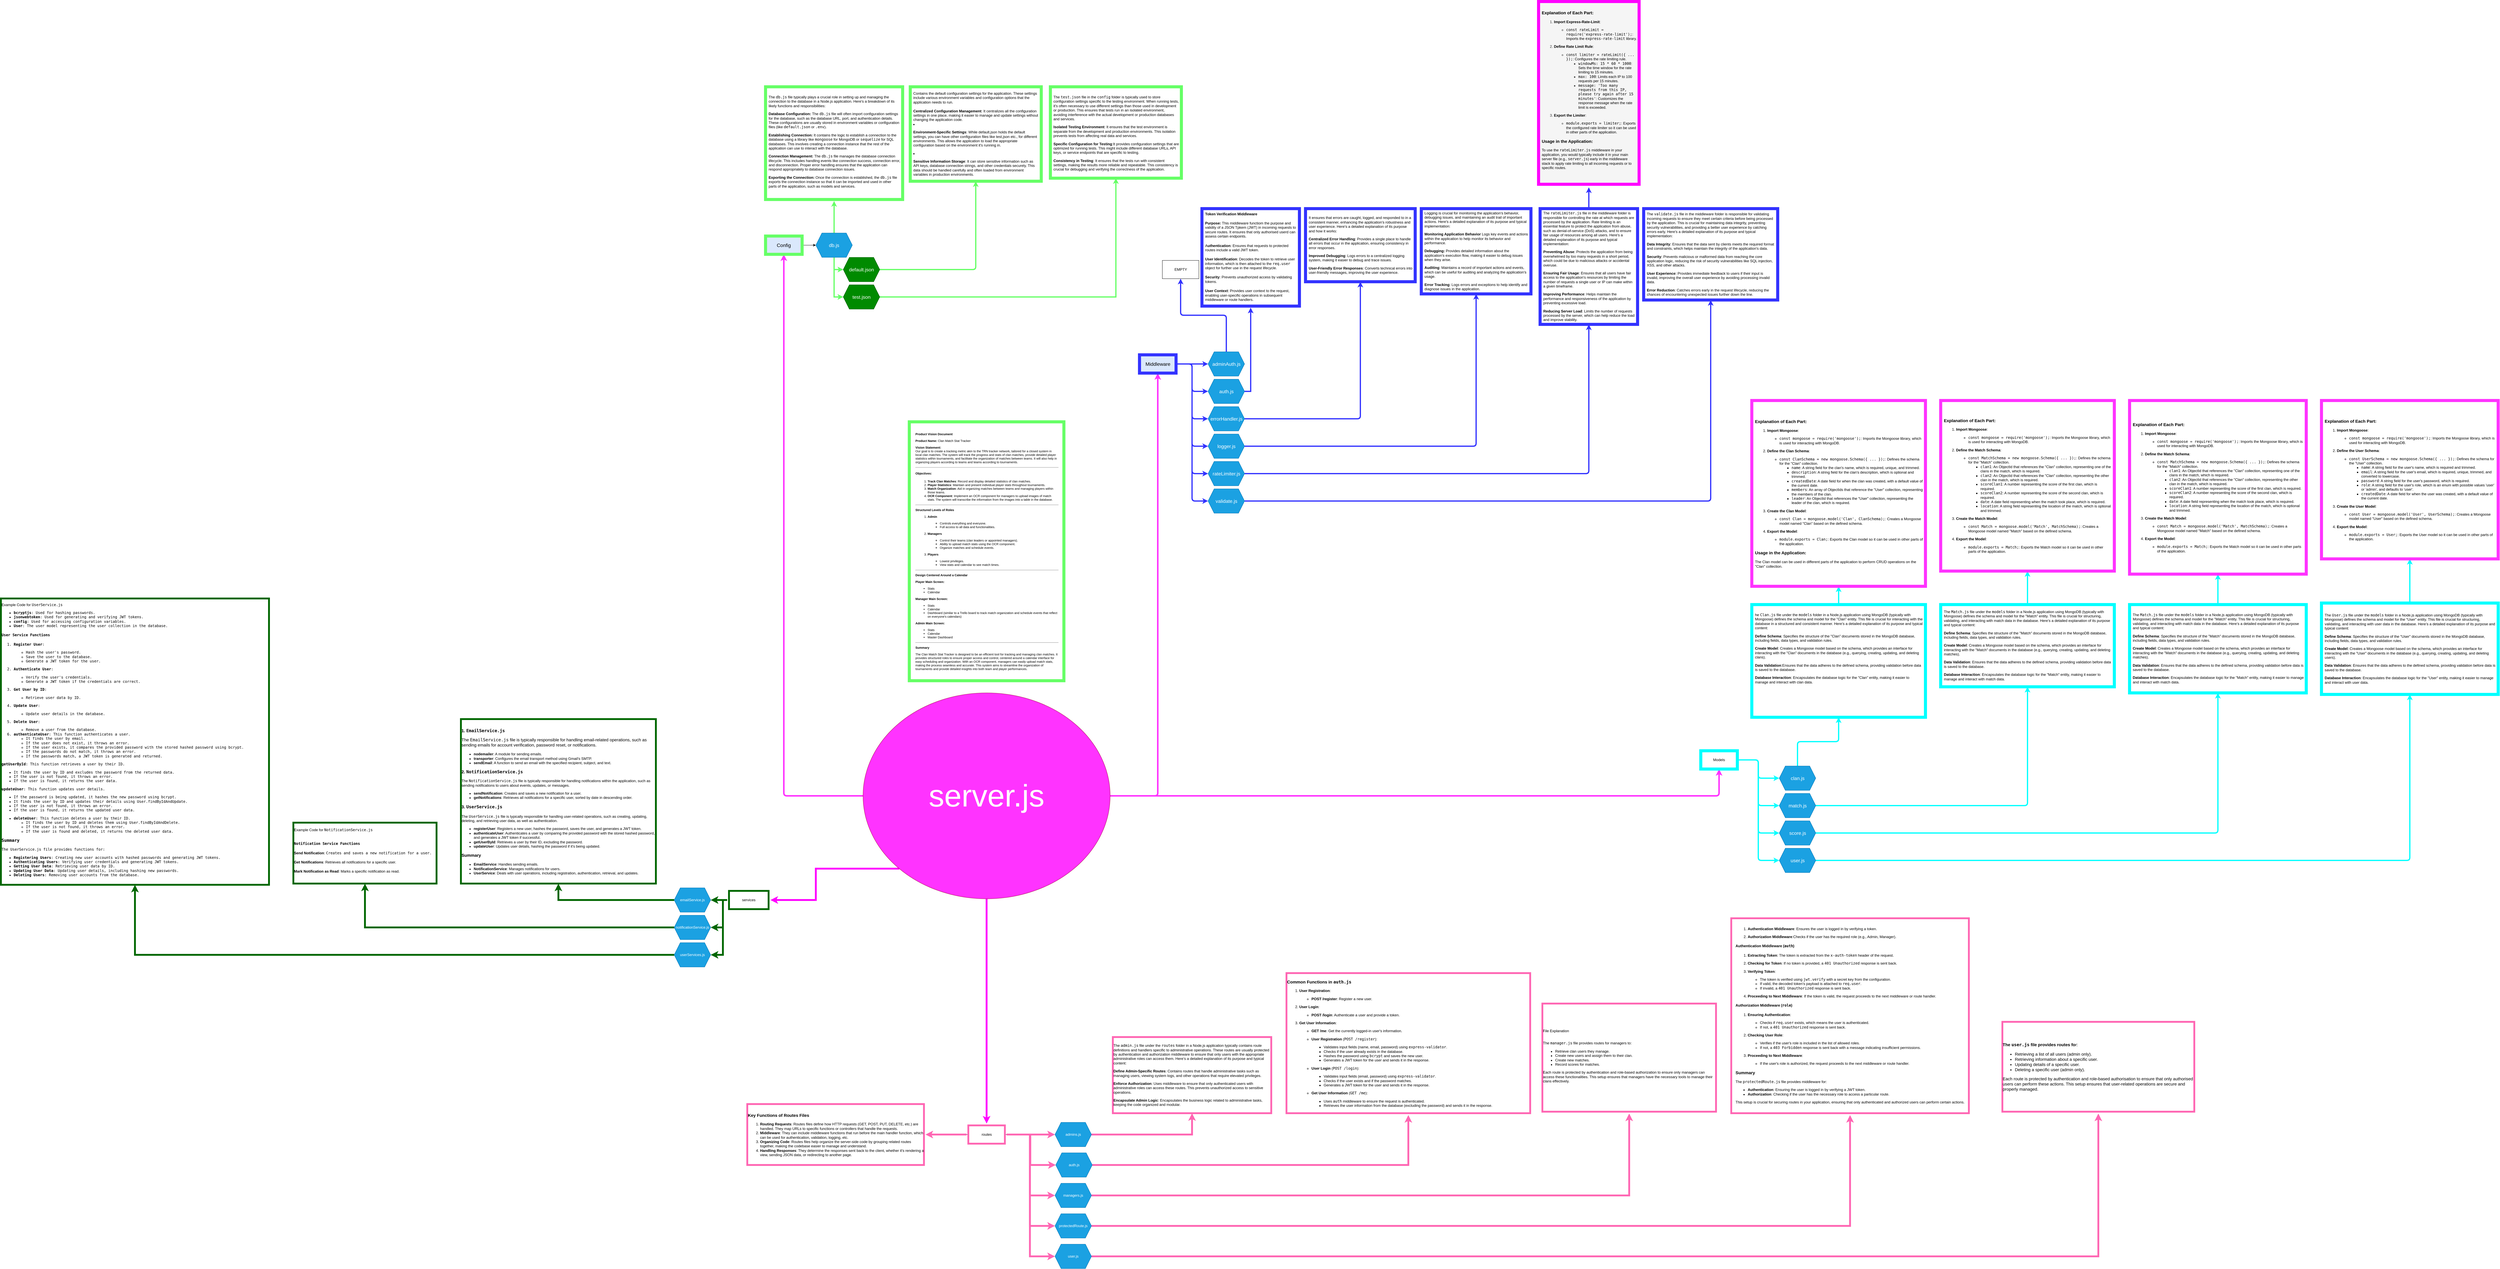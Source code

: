<mxfile version="24.6.4" type="device">
  <diagram id="pUzfgVnz7XkT4wG61MmF" name="Page-1">
    <mxGraphModel dx="26147" dy="4243" grid="1" gridSize="10" guides="1" tooltips="1" connect="1" arrows="1" fold="1" page="0" pageScale="1" pageWidth="850" pageHeight="1100" math="0" shadow="0">
      <root>
        <mxCell id="0" />
        <mxCell id="1" parent="0" />
        <mxCell id="122" style="edgeStyle=orthogonalEdgeStyle;html=1;entryX=0.5;entryY=1;entryDx=0;entryDy=0;fontSize=102;fontColor=#000000;strokeWidth=5;fillColor=#fad9d5;strokeColor=#FF33FF;" parent="1" source="2" target="4" edge="1">
          <mxGeometry relative="1" as="geometry" />
        </mxCell>
        <mxCell id="123" style="edgeStyle=orthogonalEdgeStyle;html=1;entryX=0.5;entryY=1;entryDx=0;entryDy=0;fontSize=102;fontColor=#000000;strokeColor=#FF33FF;strokeWidth=5;" parent="1" source="2" target="14" edge="1">
          <mxGeometry relative="1" as="geometry" />
        </mxCell>
        <mxCell id="124" style="edgeStyle=orthogonalEdgeStyle;html=1;entryX=0.5;entryY=1;entryDx=0;entryDy=0;fontSize=102;fontColor=#000000;strokeColor=#FF33FF;strokeWidth=5;" parent="1" source="2" target="38" edge="1">
          <mxGeometry relative="1" as="geometry" />
        </mxCell>
        <mxCell id="F73SnjRVBJ_aOkL58M_I-139" style="edgeStyle=orthogonalEdgeStyle;rounded=0;orthogonalLoop=1;jettySize=auto;html=1;entryX=0.5;entryY=0;entryDx=0;entryDy=0;strokeColor=#FF00FF;strokeWidth=6;" edge="1" parent="1" source="2" target="48">
          <mxGeometry relative="1" as="geometry" />
        </mxCell>
        <mxCell id="F73SnjRVBJ_aOkL58M_I-157" style="edgeStyle=orthogonalEdgeStyle;rounded=0;orthogonalLoop=1;jettySize=auto;html=1;exitX=0;exitY=1;exitDx=0;exitDy=0;entryX=1;entryY=0.5;entryDx=0;entryDy=0;strokeColor=#FF00FF;strokeWidth=6;" edge="1" parent="1" source="2" target="66">
          <mxGeometry relative="1" as="geometry" />
        </mxCell>
        <mxCell id="2" value="&lt;font style=&quot;font-size: 102px;&quot;&gt;server.js&lt;/font&gt;" style="ellipse;whiteSpace=wrap;html=1;fillColor=#FF33FF;fontColor=#ffffff;strokeColor=#A50040;" parent="1" vertex="1">
          <mxGeometry x="-18490" y="900" width="811.2" height="676" as="geometry" />
        </mxCell>
        <mxCell id="27" style="edgeStyle=none;html=1;entryX=0;entryY=0.5;entryDx=0;entryDy=0;fontSize=16;fontColor=#FFFFFF;" parent="1" source="4" target="6" edge="1">
          <mxGeometry relative="1" as="geometry" />
        </mxCell>
        <mxCell id="4" value="&lt;font style=&quot;font-size: 16px;&quot; color=&quot;#000000&quot;&gt;Config&lt;/font&gt;" style="rounded=0;whiteSpace=wrap;html=1;fillColor=#dae8fc;strokeColor=#66FF66;strokeWidth=10;" parent="1" vertex="1">
          <mxGeometry x="-18810" y="-600" width="120" height="60" as="geometry" />
        </mxCell>
        <mxCell id="NF-qdsWI1Lk5tkT5xwey-100" style="edgeStyle=orthogonalEdgeStyle;rounded=0;orthogonalLoop=1;jettySize=auto;html=1;exitX=0.5;exitY=1;exitDx=0;exitDy=0;entryX=0;entryY=0.5;entryDx=0;entryDy=0;strokeWidth=4;strokeColor=#66FF66;" parent="1" source="6" target="9" edge="1">
          <mxGeometry relative="1" as="geometry" />
        </mxCell>
        <mxCell id="NF-qdsWI1Lk5tkT5xwey-101" style="edgeStyle=orthogonalEdgeStyle;rounded=0;orthogonalLoop=1;jettySize=auto;html=1;exitX=0.5;exitY=1;exitDx=0;exitDy=0;entryX=0;entryY=0.5;entryDx=0;entryDy=0;strokeWidth=4;strokeColor=#66FF66;" parent="1" source="6" target="10" edge="1">
          <mxGeometry relative="1" as="geometry" />
        </mxCell>
        <mxCell id="128" style="edgeStyle=orthogonalEdgeStyle;html=1;entryX=0.5;entryY=1;entryDx=0;entryDy=0;strokeColor=#66FF66;strokeWidth=4;fontSize=102;fontColor=#000000;" parent="1" source="6" target="11" edge="1">
          <mxGeometry relative="1" as="geometry" />
        </mxCell>
        <mxCell id="6" value="db.js" style="shape=hexagon;perimeter=hexagonPerimeter2;whiteSpace=wrap;html=1;fixedSize=1;fontSize=16;fontColor=#ffffff;fillColor=#1ba1e2;strokeColor=#006EAF;" parent="1" vertex="1">
          <mxGeometry x="-18645" y="-610" width="120" height="80" as="geometry" />
        </mxCell>
        <mxCell id="95" style="edgeStyle=orthogonalEdgeStyle;html=1;exitX=1;exitY=0.5;exitDx=0;exitDy=0;entryX=0.5;entryY=1;entryDx=0;entryDy=0;fontSize=16;fontColor=#FFFFFF;strokeWidth=4;strokeColor=#66FF66;" parent="1" source="9" target="94" edge="1">
          <mxGeometry relative="1" as="geometry" />
        </mxCell>
        <mxCell id="9" value="default.json" style="shape=hexagon;perimeter=hexagonPerimeter2;whiteSpace=wrap;html=1;fixedSize=1;fontSize=16;fontColor=#ffffff;fillColor=#008a00;strokeColor=#005700;" parent="1" vertex="1">
          <mxGeometry x="-18555" y="-530" width="120" height="80" as="geometry" />
        </mxCell>
        <mxCell id="NF-qdsWI1Lk5tkT5xwey-107" style="rounded=0;orthogonalLoop=1;jettySize=auto;html=1;exitX=1;exitY=0.5;exitDx=0;exitDy=0;entryX=0.5;entryY=1;entryDx=0;entryDy=0;edgeStyle=orthogonalEdgeStyle;strokeWidth=4;strokeColor=#66FF66;" parent="1" source="10" target="98" edge="1">
          <mxGeometry relative="1" as="geometry">
            <mxPoint x="-18335" y="-360" as="targetPoint" />
          </mxGeometry>
        </mxCell>
        <mxCell id="10" value="test.json" style="shape=hexagon;perimeter=hexagonPerimeter2;whiteSpace=wrap;html=1;fixedSize=1;fontSize=16;fontColor=#ffffff;fillColor=#008a00;strokeColor=#005700;" parent="1" vertex="1">
          <mxGeometry x="-18555" y="-440" width="120" height="80" as="geometry" />
        </mxCell>
        <mxCell id="11" value="&lt;p style=&quot;font-size: 12px;&quot;&gt;&lt;font style=&quot;font-size: 12px;&quot;&gt;The &lt;code style=&quot;&quot;&gt;db.js&lt;/code&gt; file typically plays a crucial role in setting up and managing the connection to the database in a Node.js application. Here&#39;s a breakdown of its likely functions and responsibilities:&lt;/font&gt;&lt;/p&gt;&lt;h3 style=&quot;font-size: 12px;&quot;&gt;&lt;font style=&quot;font-size: 12px;&quot;&gt;&lt;strong&gt;Database Configuration: &lt;/strong&gt;&lt;span style=&quot;font-weight: normal;&quot;&gt;The&lt;/span&gt;&lt;/font&gt;&amp;nbsp;&lt;code style=&quot;background-color: initial; font-weight: normal;&quot;&gt;db.js&lt;/code&gt;&lt;span style=&quot;background-color: initial; font-weight: normal;&quot;&gt; file will often import configuration settings for the database, such as the database URL, port, and authentication details. These configurations are usually stored in environment variables or configuration files (like &lt;/span&gt;&lt;code style=&quot;background-color: initial; font-weight: normal;&quot;&gt;default.json&lt;/code&gt;&lt;span style=&quot;background-color: initial; font-weight: normal;&quot;&gt; or &lt;/span&gt;&lt;code style=&quot;background-color: initial; font-weight: normal;&quot;&gt;.env&lt;/code&gt;&lt;span style=&quot;background-color: initial; font-weight: normal;&quot;&gt;).&lt;/span&gt;&lt;/h3&gt;&lt;h3 style=&quot;font-size: 12px;&quot;&gt;&lt;font style=&quot;font-size: 12px;&quot;&gt;&lt;strong&gt;Establishing Connection:&amp;nbsp;&lt;/strong&gt;&lt;/font&gt;&lt;span style=&quot;font-weight: normal;&quot;&gt;It contains the logic to establish a connection to the database using a library like &lt;/span&gt;&lt;code style=&quot;background-color: initial; font-weight: normal;&quot;&gt;mongoose&lt;/code&gt;&lt;span style=&quot;background-color: initial; font-weight: normal;&quot;&gt; for MongoDB or &lt;/span&gt;&lt;code style=&quot;background-color: initial; font-weight: normal;&quot;&gt;sequelize&lt;/code&gt;&lt;span style=&quot;background-color: initial; font-weight: normal;&quot;&gt; for SQL databases. This involves creating a connection instance that the rest of the application can use to interact with the database.&lt;/span&gt;&lt;/h3&gt;&lt;h3 style=&quot;font-size: 12px;&quot;&gt;&lt;font style=&quot;font-size: 12px;&quot;&gt;&lt;strong&gt;Connection Management:&amp;nbsp;&lt;/strong&gt;&lt;/font&gt;&lt;span style=&quot;font-weight: normal;&quot;&gt;The &lt;code style=&quot;background-color: initial;&quot;&gt;d&lt;/code&gt;&lt;/span&gt;&lt;code style=&quot;background-color: initial; font-weight: normal;&quot;&gt;b.js&lt;/code&gt;&lt;span style=&quot;background-color: initial; font-weight: normal;&quot;&gt; file manages the database connection lifecycle. This includes handling events like connection success, connection error, and disconnection. Proper error handling ensures that the application can respond appropriately to database connection issues.&lt;/span&gt;&lt;/h3&gt;&lt;h3 style=&quot;font-size: 12px;&quot;&gt;&lt;font style=&quot;font-size: 12px;&quot;&gt;&lt;strong&gt;Exporting the Connection:&amp;nbsp;&lt;/strong&gt;&lt;/font&gt;&lt;span style=&quot;font-weight: normal;&quot;&gt;Once the connection is established, the &lt;code style=&quot;background-color: initial;&quot;&gt;db.js&lt;/code&gt;&lt;span style=&quot;background-color: initial;&quot;&gt; file exports the connection instance so that it can be imported and used in other parts of the application, such as models and services.&lt;/span&gt;&lt;/span&gt;&lt;/h3&gt;" style="rounded=0;whiteSpace=wrap;html=1;fontSize=16;fontColor=#000000;align=left;perimeterSpacing=5;fillColor=#FFFFFF;strokeColor=#66FF66;strokeWidth=10;spacing=10;verticalAlign=top;" parent="1" vertex="1">
          <mxGeometry x="-18810" y="-1090" width="450" height="370" as="geometry" />
        </mxCell>
        <mxCell id="21" style="edgeStyle=orthogonalEdgeStyle;html=1;entryX=0;entryY=0.5;entryDx=0;entryDy=0;fontSize=16;fontColor=#FFFFFF;strokeWidth=4;strokeColor=#3333FF;" parent="1" source="14" target="20" edge="1">
          <mxGeometry relative="1" as="geometry" />
        </mxCell>
        <mxCell id="22" style="edgeStyle=orthogonalEdgeStyle;html=1;entryX=0;entryY=0.5;entryDx=0;entryDy=0;fontSize=16;fontColor=#FFFFFF;strokeWidth=4;strokeColor=#3333FF;" parent="1" source="14" target="17" edge="1">
          <mxGeometry relative="1" as="geometry" />
        </mxCell>
        <mxCell id="23" style="edgeStyle=orthogonalEdgeStyle;html=1;entryX=0;entryY=0.5;entryDx=0;entryDy=0;fontSize=16;fontColor=#FFFFFF;strokeWidth=4;strokeColor=#3333FF;" parent="1" source="14" target="18" edge="1">
          <mxGeometry relative="1" as="geometry" />
        </mxCell>
        <mxCell id="24" style="edgeStyle=orthogonalEdgeStyle;html=1;entryX=0;entryY=0.5;entryDx=0;entryDy=0;fontSize=16;fontColor=#FFFFFF;strokeWidth=4;strokeColor=#3333FF;" parent="1" source="14" target="15" edge="1">
          <mxGeometry relative="1" as="geometry" />
        </mxCell>
        <mxCell id="25" style="edgeStyle=orthogonalEdgeStyle;html=1;entryX=0;entryY=0.5;entryDx=0;entryDy=0;fontSize=16;fontColor=#FFFFFF;strokeWidth=4;strokeColor=#3333FF;" parent="1" source="14" target="16" edge="1">
          <mxGeometry relative="1" as="geometry" />
        </mxCell>
        <mxCell id="26" style="edgeStyle=orthogonalEdgeStyle;html=1;entryX=0;entryY=0.5;entryDx=0;entryDy=0;fontSize=16;fontColor=#FFFFFF;strokeWidth=4;strokeColor=#3333FF;" parent="1" source="14" target="19" edge="1">
          <mxGeometry relative="1" as="geometry" />
        </mxCell>
        <mxCell id="14" value="&lt;font style=&quot;font-size: 16px;&quot; color=&quot;#000000&quot;&gt;Middleware&lt;/font&gt;" style="rounded=0;whiteSpace=wrap;html=1;fillColor=#dae8fc;strokeColor=#3333FF;strokeWidth=10;" parent="1" vertex="1">
          <mxGeometry x="-17582.5" y="-210" width="120" height="60" as="geometry" />
        </mxCell>
        <mxCell id="101" style="edgeStyle=orthogonalEdgeStyle;html=1;entryX=0.5;entryY=1;entryDx=0;entryDy=0;fontColor=#000000;strokeWidth=4;strokeColor=#3333FF;" parent="1" source="15" target="NF-qdsWI1Lk5tkT5xwey-116" edge="1">
          <mxGeometry relative="1" as="geometry" />
        </mxCell>
        <mxCell id="15" value="logger.js" style="shape=hexagon;perimeter=hexagonPerimeter2;whiteSpace=wrap;html=1;fixedSize=1;fontSize=16;fontColor=#ffffff;fillColor=#1ba1e2;strokeColor=#006EAF;" parent="1" vertex="1">
          <mxGeometry x="-17357.5" y="50" width="120" height="80" as="geometry" />
        </mxCell>
        <mxCell id="102" style="edgeStyle=orthogonalEdgeStyle;html=1;entryX=0.5;entryY=1;entryDx=0;entryDy=0;fontColor=#000000;strokeWidth=4;strokeColor=#3333FF;" parent="1" source="16" target="uyjnw9hmqIAHE5pw0u9W-98" edge="1">
          <mxGeometry relative="1" as="geometry" />
        </mxCell>
        <mxCell id="16" value="rateLimiter.js" style="shape=hexagon;perimeter=hexagonPerimeter2;whiteSpace=wrap;html=1;fixedSize=1;fontSize=16;fontColor=#ffffff;fillColor=#1ba1e2;strokeColor=#006EAF;" parent="1" vertex="1">
          <mxGeometry x="-17357.5" y="140" width="120" height="80" as="geometry" />
        </mxCell>
        <mxCell id="NF-qdsWI1Lk5tkT5xwey-112" style="edgeStyle=orthogonalEdgeStyle;rounded=0;orthogonalLoop=1;jettySize=auto;html=1;exitX=1;exitY=0.5;exitDx=0;exitDy=0;entryX=0.5;entryY=1;entryDx=0;entryDy=0;strokeWidth=4;strokeColor=#3333FF;" parent="1" source="17" target="30" edge="1">
          <mxGeometry relative="1" as="geometry" />
        </mxCell>
        <mxCell id="17" value="auth.js" style="shape=hexagon;perimeter=hexagonPerimeter2;whiteSpace=wrap;html=1;fixedSize=1;fontSize=16;fontColor=#ffffff;fillColor=#1ba1e2;strokeColor=#006EAF;" parent="1" vertex="1">
          <mxGeometry x="-17357.5" y="-130" width="120" height="80" as="geometry" />
        </mxCell>
        <mxCell id="100" style="edgeStyle=orthogonalEdgeStyle;html=1;entryX=0.5;entryY=1;entryDx=0;entryDy=0;strokeWidth=4;strokeColor=#3333FF;" parent="1" source="18" target="NF-qdsWI1Lk5tkT5xwey-111" edge="1">
          <mxGeometry relative="1" as="geometry" />
        </mxCell>
        <mxCell id="18" value="errorHandler.js" style="shape=hexagon;perimeter=hexagonPerimeter2;whiteSpace=wrap;html=1;fixedSize=1;fontSize=16;fontColor=#ffffff;fillColor=#1ba1e2;strokeColor=#006EAF;" parent="1" vertex="1">
          <mxGeometry x="-17357.5" y="-40" width="120" height="80" as="geometry" />
        </mxCell>
        <mxCell id="104" style="edgeStyle=orthogonalEdgeStyle;html=1;entryX=0.5;entryY=1;entryDx=0;entryDy=0;fontColor=#000000;strokeWidth=4;strokeColor=#3333FF;" parent="1" source="19" target="uyjnw9hmqIAHE5pw0u9W-103" edge="1">
          <mxGeometry relative="1" as="geometry" />
        </mxCell>
        <mxCell id="19" value="validate.js" style="shape=hexagon;perimeter=hexagonPerimeter2;whiteSpace=wrap;html=1;fixedSize=1;fontSize=16;fontColor=#ffffff;fillColor=#1ba1e2;strokeColor=#006EAF;" parent="1" vertex="1">
          <mxGeometry x="-17357.5" y="230" width="120" height="80" as="geometry" />
        </mxCell>
        <mxCell id="99" style="edgeStyle=orthogonalEdgeStyle;html=1;exitX=0.5;exitY=0;exitDx=0;exitDy=0;entryX=0.5;entryY=1;entryDx=0;entryDy=0;strokeWidth=4;strokeColor=#3333FF;" parent="1" source="20" target="NF-qdsWI1Lk5tkT5xwey-109" edge="1">
          <mxGeometry relative="1" as="geometry" />
        </mxCell>
        <mxCell id="20" value="adminAuth.js" style="shape=hexagon;perimeter=hexagonPerimeter2;whiteSpace=wrap;html=1;fixedSize=1;fontSize=16;fontColor=#ffffff;fillColor=#1ba1e2;strokeColor=#006EAF;" parent="1" vertex="1">
          <mxGeometry x="-17357.5" y="-220" width="120" height="80" as="geometry" />
        </mxCell>
        <mxCell id="30" value="&lt;h3 style=&quot;font-size: 12px;&quot;&gt;&lt;font style=&quot;font-size: 12px;&quot;&gt;Token Verification Middleware&lt;/font&gt;&lt;/h3&gt;&lt;h4 style=&quot;font-size: 12px;&quot;&gt;&lt;font style=&quot;font-size: 12px;&quot;&gt;&lt;font style=&quot;font-size: 12px;&quot;&gt;Purpose:&lt;/font&gt;&lt;font style=&quot;font-weight: normal; font-size: 12px;&quot;&gt; This middleware functiom the purpose and validity of a JSON Tpkem (JWT) in incoming requests to secure routes. It ensures that only authorised userd can assess certain endpoints.&amp;nbsp;&lt;/font&gt;&lt;/font&gt;&lt;/h4&gt;&lt;h4 style=&quot;font-size: 12px;&quot;&gt;&lt;font style=&quot;font-size: 12px;&quot;&gt;&lt;font style=&quot;font-weight: normal; font-size: 12px;&quot;&gt;A&lt;/font&gt;uthentication&lt;span style=&quot;background-color: initial; font-weight: normal;&quot;&gt;: Ensures that requests to protected routes include a valid JWT token.&amp;nbsp;&lt;/span&gt;&lt;/font&gt;&lt;/h4&gt;&lt;h4 style=&quot;font-size: 12px;&quot;&gt;&lt;font style=&quot;font-size: 12px;&quot;&gt;User Identification&lt;span style=&quot;background-color: initial; font-weight: normal;&quot;&gt;:&lt;/span&gt;&lt;span style=&quot;background-color: initial; font-weight: normal;&quot;&gt; Decodes the token to retrieve user information, which is then attached to the &lt;/span&gt;&lt;code style=&quot;font-weight: normal;&quot;&gt;req.user&lt;/code&gt;&lt;span style=&quot;background-color: initial; font-weight: normal;&quot;&gt; object for further use in the request lifecycle.&amp;nbsp;&lt;/span&gt;&lt;/font&gt;&lt;/h4&gt;&lt;h4 style=&quot;font-size: 12px;&quot;&gt;&lt;font style=&quot;font-size: 12px;&quot;&gt;Security&lt;span style=&quot;background-color: initial; font-weight: normal;&quot;&gt;: Prevents unauthorized access by validating tokens.&lt;/span&gt;&lt;/font&gt;&lt;/h4&gt;&lt;h4 style=&quot;font-size: 12px;&quot;&gt;&lt;font style=&quot;font-size: 12px;&quot;&gt;User Context&lt;span style=&quot;background-color: initial; font-weight: normal;&quot;&gt;: Provides user context to the request, enabling user-specific operations in subsequent middleware or route handlers.&lt;/span&gt;&lt;/font&gt;&lt;/h4&gt;" style="rounded=0;whiteSpace=wrap;html=1;fontSize=16;fontColor=#000000;align=left;perimeterSpacing=5;fillColor=#FFFFFF;spacing=10;gradientColor=none;strokeColor=#3333FF;strokeWidth=10;" parent="1" vertex="1">
          <mxGeometry x="-17377.5" y="-690" width="320" height="320" as="geometry" />
        </mxCell>
        <mxCell id="118" style="edgeStyle=orthogonalEdgeStyle;html=1;entryX=0;entryY=0.5;entryDx=0;entryDy=0;fontColor=#000000;strokeWidth=4;strokeColor=#00FFFF;" parent="1" source="38" target="78" edge="1">
          <mxGeometry relative="1" as="geometry" />
        </mxCell>
        <mxCell id="119" style="edgeStyle=orthogonalEdgeStyle;html=1;entryX=0;entryY=0.5;entryDx=0;entryDy=0;fontColor=#000000;strokeWidth=4;strokeColor=#00FFFF;" parent="1" source="38" target="77" edge="1">
          <mxGeometry relative="1" as="geometry" />
        </mxCell>
        <mxCell id="120" style="edgeStyle=orthogonalEdgeStyle;html=1;entryX=0;entryY=0.5;entryDx=0;entryDy=0;fontColor=#000000;strokeWidth=4;strokeColor=#00FFFF;" parent="1" source="38" target="75" edge="1">
          <mxGeometry relative="1" as="geometry" />
        </mxCell>
        <mxCell id="121" style="edgeStyle=orthogonalEdgeStyle;html=1;entryX=0;entryY=0.5;entryDx=0;entryDy=0;fontColor=#000000;strokeWidth=4;strokeColor=#00FFFF;" parent="1" source="38" target="74" edge="1">
          <mxGeometry relative="1" as="geometry" />
        </mxCell>
        <mxCell id="38" value="&lt;font color=&quot;#000000&quot;&gt;Models&lt;/font&gt;" style="rounded=0;whiteSpace=wrap;html=1;fillColor=#FFFFFF;strokeWidth=10;strokeColor=#00FFFF;" parent="1" vertex="1">
          <mxGeometry x="-15740" y="1090" width="120" height="60" as="geometry" />
        </mxCell>
        <mxCell id="uyjnw9hmqIAHE5pw0u9W-124" style="rounded=0;orthogonalLoop=1;jettySize=auto;html=1;exitX=0;exitY=0.5;exitDx=0;exitDy=0;entryX=1;entryY=0.5;entryDx=0;entryDy=0;" parent="1" source="48" target="49" edge="1">
          <mxGeometry relative="1" as="geometry" />
        </mxCell>
        <mxCell id="F73SnjRVBJ_aOkL58M_I-130" style="edgeStyle=orthogonalEdgeStyle;rounded=0;orthogonalLoop=1;jettySize=auto;html=1;strokeColor=#FF66B3;strokeWidth=6;" edge="1" parent="1" source="48" target="F73SnjRVBJ_aOkL58M_I-129">
          <mxGeometry relative="1" as="geometry" />
        </mxCell>
        <mxCell id="F73SnjRVBJ_aOkL58M_I-152" style="edgeStyle=orthogonalEdgeStyle;rounded=0;orthogonalLoop=1;jettySize=auto;html=1;exitX=1;exitY=0.5;exitDx=0;exitDy=0;entryX=0;entryY=0.5;entryDx=0;entryDy=0;strokeColor=#FF66B3;strokeWidth=6;" edge="1" parent="1" source="48" target="50">
          <mxGeometry relative="1" as="geometry">
            <mxPoint x="-17920" y="2460" as="targetPoint" />
          </mxGeometry>
        </mxCell>
        <mxCell id="F73SnjRVBJ_aOkL58M_I-153" style="edgeStyle=orthogonalEdgeStyle;rounded=0;orthogonalLoop=1;jettySize=auto;html=1;exitX=1;exitY=0.5;exitDx=0;exitDy=0;entryX=0;entryY=0.5;entryDx=0;entryDy=0;strokeColor=#FF66B3;strokeWidth=6;" edge="1" parent="1" source="48" target="51">
          <mxGeometry relative="1" as="geometry" />
        </mxCell>
        <mxCell id="F73SnjRVBJ_aOkL58M_I-155" style="edgeStyle=orthogonalEdgeStyle;rounded=0;orthogonalLoop=1;jettySize=auto;html=1;exitX=1;exitY=0.5;exitDx=0;exitDy=0;entryX=0;entryY=0.5;entryDx=0;entryDy=0;strokeColor=#FF66B3;strokeWidth=6;" edge="1" parent="1" source="48" target="52">
          <mxGeometry relative="1" as="geometry" />
        </mxCell>
        <mxCell id="F73SnjRVBJ_aOkL58M_I-156" style="edgeStyle=orthogonalEdgeStyle;rounded=0;orthogonalLoop=1;jettySize=auto;html=1;exitX=1;exitY=0.5;exitDx=0;exitDy=0;entryX=0;entryY=0.5;entryDx=0;entryDy=0;strokeColor=#FF66B3;strokeWidth=6;" edge="1" parent="1" source="48" target="53">
          <mxGeometry relative="1" as="geometry" />
        </mxCell>
        <mxCell id="48" value="&lt;font color=&quot;#000000&quot;&gt;routes&lt;/font&gt;" style="rounded=0;whiteSpace=wrap;html=1;labelBackgroundColor=none;fontColor=#aea7a7;fillColor=#FFFFFF;strokeColor=#FF66B3;strokeWidth=6;perimeterSpacing=6;" parent="1" vertex="1">
          <mxGeometry x="-18144.4" y="2320" width="120" height="60" as="geometry" />
        </mxCell>
        <mxCell id="F73SnjRVBJ_aOkL58M_I-148" style="edgeStyle=orthogonalEdgeStyle;rounded=0;orthogonalLoop=1;jettySize=auto;html=1;exitX=1;exitY=0.5;exitDx=0;exitDy=0;entryX=0.5;entryY=1;entryDx=0;entryDy=0;strokeColor=#FF66B3;strokeWidth=6;" edge="1" parent="1" source="50" target="uyjnw9hmqIAHE5pw0u9W-134">
          <mxGeometry relative="1" as="geometry" />
        </mxCell>
        <mxCell id="50" value="auth.js" style="shape=hexagon;perimeter=hexagonPerimeter2;whiteSpace=wrap;html=1;fixedSize=1;labelBackgroundColor=none;fontColor=#ffffff;fillColor=#1ba1e2;strokeColor=#006EAF;" parent="1" vertex="1">
          <mxGeometry x="-17857.5" y="2410" width="120" height="80" as="geometry" />
        </mxCell>
        <mxCell id="F73SnjRVBJ_aOkL58M_I-149" style="edgeStyle=orthogonalEdgeStyle;rounded=0;orthogonalLoop=1;jettySize=auto;html=1;exitX=1;exitY=0.5;exitDx=0;exitDy=0;entryX=0.5;entryY=1;entryDx=0;entryDy=0;strokeColor=#FF66B3;strokeWidth=6;" edge="1" parent="1" source="51" target="F73SnjRVBJ_aOkL58M_I-133">
          <mxGeometry relative="1" as="geometry" />
        </mxCell>
        <mxCell id="51" value="managers.js" style="shape=hexagon;perimeter=hexagonPerimeter2;whiteSpace=wrap;html=1;fixedSize=1;labelBackgroundColor=none;fontColor=#ffffff;fillColor=#1ba1e2;strokeColor=#006EAF;" parent="1" vertex="1">
          <mxGeometry x="-17860" y="2510" width="120" height="80" as="geometry" />
        </mxCell>
        <mxCell id="F73SnjRVBJ_aOkL58M_I-159" style="edgeStyle=orthogonalEdgeStyle;rounded=0;orthogonalLoop=1;jettySize=auto;html=1;exitX=0;exitY=0.5;exitDx=0;exitDy=0;entryX=1;entryY=0.5;entryDx=0;entryDy=0;strokeColor=#006600;strokeWidth=6;" edge="1" parent="1" source="66" target="67">
          <mxGeometry relative="1" as="geometry" />
        </mxCell>
        <mxCell id="F73SnjRVBJ_aOkL58M_I-164" style="edgeStyle=orthogonalEdgeStyle;rounded=0;orthogonalLoop=1;jettySize=auto;html=1;entryX=1;entryY=0.5;entryDx=0;entryDy=0;strokeColor=#006600;endSize=6;strokeWidth=6;" edge="1" parent="1" source="66" target="68">
          <mxGeometry relative="1" as="geometry">
            <Array as="points">
              <mxPoint x="-18950" y="1580" />
              <mxPoint x="-18950" y="1670" />
            </Array>
          </mxGeometry>
        </mxCell>
        <mxCell id="F73SnjRVBJ_aOkL58M_I-165" style="edgeStyle=orthogonalEdgeStyle;rounded=0;orthogonalLoop=1;jettySize=auto;html=1;entryX=1;entryY=0.5;entryDx=0;entryDy=0;strokeColor=#006600;strokeWidth=6;" edge="1" parent="1" source="66" target="69">
          <mxGeometry relative="1" as="geometry">
            <Array as="points">
              <mxPoint x="-18950" y="1580" />
              <mxPoint x="-18950" y="1760" />
            </Array>
          </mxGeometry>
        </mxCell>
        <mxCell id="66" value="services" style="rounded=0;whiteSpace=wrap;html=1;labelBackgroundColor=none;fontColor=#000000;fillColor=none;strokeColor=#006600;strokeWidth=6;perimeterSpacing=6;" parent="1" vertex="1">
          <mxGeometry x="-18930" y="1550" width="130" height="60" as="geometry" />
        </mxCell>
        <mxCell id="F73SnjRVBJ_aOkL58M_I-166" style="edgeStyle=orthogonalEdgeStyle;rounded=0;orthogonalLoop=1;jettySize=auto;html=1;exitX=0;exitY=0.5;exitDx=0;exitDy=0;entryX=0.5;entryY=1;entryDx=0;entryDy=0;strokeWidth=6;strokeColor=#006600;" edge="1" parent="1" source="67" target="F73SnjRVBJ_aOkL58M_I-158">
          <mxGeometry relative="1" as="geometry" />
        </mxCell>
        <mxCell id="67" value="emailService.js" style="shape=hexagon;perimeter=hexagonPerimeter2;whiteSpace=wrap;html=1;fixedSize=1;labelBackgroundColor=none;fontColor=#ffffff;fillColor=#1ba1e2;strokeColor=#006EAF;" parent="1" vertex="1">
          <mxGeometry x="-19110" y="1540" width="120" height="80" as="geometry" />
        </mxCell>
        <mxCell id="F73SnjRVBJ_aOkL58M_I-167" style="edgeStyle=orthogonalEdgeStyle;rounded=0;orthogonalLoop=1;jettySize=auto;html=1;exitX=0;exitY=0.5;exitDx=0;exitDy=0;entryX=0.5;entryY=1;entryDx=0;entryDy=0;strokeColor=#006600;strokeWidth=6;" edge="1" parent="1" source="68" target="F73SnjRVBJ_aOkL58M_I-160">
          <mxGeometry relative="1" as="geometry" />
        </mxCell>
        <mxCell id="68" value="notificationService.js" style="shape=hexagon;perimeter=hexagonPerimeter2;whiteSpace=wrap;html=1;fixedSize=1;labelBackgroundColor=none;fontColor=#ffffff;fillColor=#1ba1e2;strokeColor=#006EAF;" parent="1" vertex="1">
          <mxGeometry x="-19110" y="1630" width="120" height="80" as="geometry" />
        </mxCell>
        <mxCell id="F73SnjRVBJ_aOkL58M_I-168" style="edgeStyle=orthogonalEdgeStyle;rounded=0;orthogonalLoop=1;jettySize=auto;html=1;exitX=0;exitY=0.5;exitDx=0;exitDy=0;entryX=0.5;entryY=1;entryDx=0;entryDy=0;strokeColor=#006600;strokeWidth=6;" edge="1" parent="1" source="69" target="F73SnjRVBJ_aOkL58M_I-162">
          <mxGeometry relative="1" as="geometry" />
        </mxCell>
        <mxCell id="69" value="userServices.js" style="shape=hexagon;perimeter=hexagonPerimeter2;whiteSpace=wrap;html=1;fixedSize=1;labelBackgroundColor=none;fontColor=#ffffff;fillColor=#1ba1e2;strokeColor=#006EAF;" parent="1" vertex="1">
          <mxGeometry x="-19110" y="1720" width="120" height="80" as="geometry" />
        </mxCell>
        <mxCell id="116" style="edgeStyle=orthogonalEdgeStyle;html=1;entryX=0.5;entryY=1;entryDx=0;entryDy=0;fontColor=#000000;strokeWidth=4;strokeColor=#00FFFF;" parent="1" source="74" target="uyjnw9hmqIAHE5pw0u9W-119" edge="1">
          <mxGeometry relative="1" as="geometry" />
        </mxCell>
        <mxCell id="74" value="user.js" style="shape=hexagon;perimeter=hexagonPerimeter2;whiteSpace=wrap;html=1;fixedSize=1;fontSize=16;fontColor=#ffffff;fillColor=#1ba1e2;strokeColor=#006EAF;" parent="1" vertex="1">
          <mxGeometry x="-15482.5" y="1410" width="120" height="80" as="geometry" />
        </mxCell>
        <mxCell id="115" style="edgeStyle=orthogonalEdgeStyle;html=1;entryX=0.5;entryY=1;entryDx=0;entryDy=0;fontColor=#000000;strokeWidth=4;strokeColor=#00FFFF;" parent="1" source="75" target="uyjnw9hmqIAHE5pw0u9W-115" edge="1">
          <mxGeometry relative="1" as="geometry" />
        </mxCell>
        <mxCell id="75" value="score.js" style="shape=hexagon;perimeter=hexagonPerimeter2;whiteSpace=wrap;html=1;fixedSize=1;fontSize=16;fontColor=#ffffff;fillColor=#1ba1e2;strokeColor=#006EAF;" parent="1" vertex="1">
          <mxGeometry x="-15482.5" y="1320" width="120" height="80" as="geometry" />
        </mxCell>
        <mxCell id="112" style="edgeStyle=orthogonalEdgeStyle;html=1;entryX=0.5;entryY=1;entryDx=0;entryDy=0;fontColor=#000000;strokeWidth=4;strokeColor=#00FFFF;" parent="1" source="77" target="uyjnw9hmqIAHE5pw0u9W-111" edge="1">
          <mxGeometry relative="1" as="geometry" />
        </mxCell>
        <mxCell id="77" value="match.js" style="shape=hexagon;perimeter=hexagonPerimeter2;whiteSpace=wrap;html=1;fixedSize=1;fontSize=16;fontColor=#ffffff;fillColor=#1ba1e2;strokeColor=#006EAF;" parent="1" vertex="1">
          <mxGeometry x="-15482.5" y="1230" width="120" height="80" as="geometry" />
        </mxCell>
        <mxCell id="111" style="edgeStyle=orthogonalEdgeStyle;html=1;entryX=0.5;entryY=1;entryDx=0;entryDy=0;fontColor=#000000;strokeWidth=4;strokeColor=#00FFFF;" parent="1" source="78" target="uyjnw9hmqIAHE5pw0u9W-107" edge="1">
          <mxGeometry relative="1" as="geometry" />
        </mxCell>
        <mxCell id="78" value="clan.js" style="shape=hexagon;perimeter=hexagonPerimeter2;whiteSpace=wrap;html=1;fixedSize=1;fontSize=16;fontColor=#ffffff;fillColor=#1ba1e2;strokeColor=#006EAF;" parent="1" vertex="1">
          <mxGeometry x="-15482.5" y="1140" width="120" height="80" as="geometry" />
        </mxCell>
        <mxCell id="94" value="&lt;blockquote style=&quot;margin: 0 0 0 40px; border: none; padding: 0px;&quot;&gt;&lt;/blockquote&gt;Contains the default configuration settings for the application. These settings include various environment variables and configuration options that the application needs to run.&lt;br&gt;&lt;strong&gt;&lt;br&gt;Centralized Configuration Management&lt;/strong&gt;:&amp;nbsp;It centralizes all the configuration settings in one place, making it easier to manage and update settings without changing the application code.&lt;br&gt;&lt;li style=&quot;&quot;&gt;&lt;p&gt;&lt;font style=&quot;&quot;&gt;&lt;strong&gt;Environment-Specific Settings&lt;/strong&gt;:&amp;nbsp;&lt;/font&gt;While default.json&amp;nbsp;holds the default settings, you can have other configuration files like test.json&amp;nbsp;etc., for different environments. This allows the application to load the appropriate configuration based on the environment it&#39;s running in.&lt;/p&gt;&lt;/li&gt;&lt;li style=&quot;&quot;&gt;&lt;p&gt;&lt;font style=&quot;background-color: initial;&quot;&gt;&lt;strong&gt;Sensitive Information Storage&lt;/strong&gt;:&amp;nbsp;&lt;/font&gt;&lt;span style=&quot;background-color: initial;&quot;&gt;It can store sensitive information such as API keys, database connection strings, and other credentials securely. This data should be handled carefully and often loaded from environment variables in production environments.&lt;/span&gt;&lt;/p&gt;&lt;/li&gt;" style="rounded=0;whiteSpace=wrap;html=1;labelBackgroundColor=none;fontColor=#000000;fillColor=#FFFFFF;align=left;gradientColor=none;strokeColor=#66FF66;strokeWidth=10;spacing=10;verticalAlign=top;" parent="1" vertex="1">
          <mxGeometry x="-18335" y="-1090" width="430" height="310" as="geometry" />
        </mxCell>
        <mxCell id="98" value="&lt;p&gt;&lt;font color=&quot;#000000&quot; style=&quot;font-size: 12px;&quot;&gt;The &lt;code style=&quot;&quot;&gt;test.json&lt;/code&gt; file in the &lt;code style=&quot;&quot;&gt;config&lt;/code&gt; folder is typically used to store configuration settings specific to the testing environment. When running tests, it&#39;s often necessary to use different settings than those used in development or production. This ensures that tests run in an isolated environment, avoiding interference with the actual development or production databases and services.&lt;/font&gt;&lt;/p&gt;&lt;p&gt;&lt;strong style=&quot;color: rgb(0, 0, 0); background-color: initial;&quot;&gt;Isolated Testing Environment&lt;/strong&gt;&lt;span style=&quot;color: rgb(0, 0, 0); background-color: initial;&quot;&gt;:&amp;nbsp;&lt;/span&gt;&lt;span style=&quot;color: rgb(0, 0, 0); background-color: initial;&quot;&gt;It ensures that the test environment is separate from the development and production environments. This isolation prevents tests from affecting real data and services.&lt;/span&gt;&lt;/p&gt;&lt;p&gt;&lt;strong style=&quot;color: rgb(0, 0, 0); background-color: initial;&quot;&gt;Specific Configuration for Testing&lt;/strong&gt;&lt;span style=&quot;color: rgb(0, 0, 0); background-color: initial;&quot;&gt;:&lt;/span&gt;&lt;span style=&quot;color: rgb(0, 0, 0); background-color: initial;&quot;&gt;It provides configuration settings that are optimized for running tests. This might include different database URLs, API keys, or service endpoints that are specific to testing.&lt;/span&gt;&lt;/p&gt;&lt;p&gt;&lt;strong style=&quot;color: rgb(0, 0, 0); background-color: initial;&quot;&gt;Consistency in Testing&lt;/strong&gt;&lt;span style=&quot;color: rgb(0, 0, 0); background-color: initial;&quot;&gt;:&amp;nbsp;&lt;/span&gt;&lt;span style=&quot;color: rgb(0, 0, 0); background-color: initial;&quot;&gt;It ensures that the tests run with consistent settings, making the results more reliable and repeatable. This consistency is crucial for debugging and verifying the correctness of the application.&lt;/span&gt;&lt;/p&gt;" style="rounded=0;whiteSpace=wrap;html=1;labelBackgroundColor=none;fontSize=12;fontColor=#FFFFFF;fillColor=#FFFFFF;align=left;strokeColor=#66FF66;strokeWidth=10;spacing=10;verticalAlign=top;" parent="1" vertex="1">
          <mxGeometry x="-17875" y="-1090" width="430" height="300" as="geometry" />
        </mxCell>
        <mxCell id="NF-qdsWI1Lk5tkT5xwey-109" value="EMPTY" style="rounded=0;whiteSpace=wrap;html=1;" parent="1" vertex="1">
          <mxGeometry x="-17507.5" y="-520" width="120" height="60" as="geometry" />
        </mxCell>
        <mxCell id="NF-qdsWI1Lk5tkT5xwey-111" value="&lt;p&gt;&lt;font color=&quot;#000000&quot;&gt;It ensures that errors are caught, logged, and responded to in a consistent manner, enhancing the application&#39;s robustness and user experience. Here&#39;s a detailed explanation of its purpose and how it works:&amp;nbsp;&lt;/font&gt;&lt;/p&gt;&lt;p&gt;&lt;font color=&quot;#000000&quot;&gt;&lt;strong style=&quot;background-color: initial;&quot;&gt;Centralized Error Handling&lt;/strong&gt;&lt;span style=&quot;background-color: initial;&quot;&gt;:&amp;nbsp;&lt;/span&gt;&lt;span style=&quot;background-color: initial;&quot;&gt;Provides a single place to handle all errors that occur in the application, ensuring consistency in error responses.&lt;/span&gt;&lt;/font&gt;&lt;/p&gt;&lt;p&gt;&lt;font color=&quot;#000000&quot;&gt;&lt;strong style=&quot;background-color: initial;&quot;&gt;Improved Debugging&lt;/strong&gt;&lt;span style=&quot;background-color: initial;&quot;&gt;:&amp;nbsp;&lt;/span&gt;&lt;span style=&quot;background-color: initial;&quot;&gt;Logs errors to a centralized logging system, making it easier to debug and trace issues.&lt;/span&gt;&lt;/font&gt;&lt;/p&gt;&lt;p&gt;&lt;font color=&quot;#000000&quot;&gt;&lt;strong style=&quot;background-color: initial;&quot;&gt;User-Friendly Error Responses&lt;/strong&gt;&lt;span style=&quot;background-color: initial;&quot;&gt;:&amp;nbsp;&lt;/span&gt;&lt;span style=&quot;background-color: initial;&quot;&gt;Converts technical errors into user-friendly messages, improving the user experience.&lt;/span&gt;&lt;/font&gt;&lt;/p&gt;" style="rounded=0;whiteSpace=wrap;html=1;fillColor=#FFFFFF;align=left;spacing=10;gradientColor=none;strokeColor=#3333FF;strokeWidth=10;" parent="1" vertex="1">
          <mxGeometry x="-17037.5" y="-690" width="360" height="240" as="geometry" />
        </mxCell>
        <mxCell id="NF-qdsWI1Lk5tkT5xwey-113" style="edgeStyle=orthogonalEdgeStyle;rounded=0;orthogonalLoop=1;jettySize=auto;html=1;exitX=0.5;exitY=1;exitDx=0;exitDy=0;" parent="1" source="NF-qdsWI1Lk5tkT5xwey-111" target="NF-qdsWI1Lk5tkT5xwey-111" edge="1">
          <mxGeometry relative="1" as="geometry" />
        </mxCell>
        <mxCell id="NF-qdsWI1Lk5tkT5xwey-116" value="&lt;p&gt;&lt;font color=&quot;#000000&quot;&gt;Logging is crucial for monitoring the application&#39;s behavior, debugging issues, and maintaining an audit trail of important actions. Here&#39;s a detailed explanation of its purpose and typical implementation:&lt;/font&gt;&lt;/p&gt;&lt;p&gt;&lt;font color=&quot;#000000&quot;&gt;&lt;strong style=&quot;background-color: initial;&quot;&gt;Monitoring Application Behavior&amp;nbsp;&lt;/strong&gt;&lt;span style=&quot;background-color: initial;&quot;&gt;Logs key events and actions within the application to help monitor its behavior and performance.&amp;nbsp;&lt;/span&gt;&lt;/font&gt;&lt;/p&gt;&lt;p&gt;&lt;font color=&quot;#000000&quot;&gt;&lt;strong style=&quot;background-color: initial;&quot;&gt;Debugging:&amp;nbsp;&lt;/strong&gt;&lt;span style=&quot;background-color: initial;&quot;&gt;Provides detailed information about the application&#39;s execution flow, making it easier to debug issues when they arise.&lt;/span&gt;&lt;/font&gt;&lt;/p&gt;&lt;p&gt;&lt;font color=&quot;#000000&quot;&gt;&lt;strong style=&quot;background-color: initial;&quot;&gt;Auditing&lt;/strong&gt;&lt;span style=&quot;background-color: initial;&quot;&gt;:&amp;nbsp;&lt;/span&gt;&lt;span style=&quot;background-color: initial;&quot;&gt;Maintains a record of important actions and events, which can be useful for auditing and analyzing the application&#39;s usage.&lt;/span&gt;&lt;/font&gt;&lt;/p&gt;&lt;p&gt;&lt;font color=&quot;#000000&quot;&gt;&lt;strong style=&quot;background-color: initial;&quot;&gt;Error Tracking&lt;/strong&gt;&lt;span style=&quot;background-color: initial;&quot;&gt;:&amp;nbsp;&lt;/span&gt;&lt;span style=&quot;background-color: initial;&quot;&gt;Logs errors and exceptions to help identify and diagnose issues in the application.&lt;/span&gt;&lt;/font&gt;&lt;/p&gt;&lt;h3&gt;&lt;/h3&gt;" style="rounded=0;whiteSpace=wrap;html=1;fillColor=#FFFFFF;align=left;spacing=10;gradientColor=none;strokeColor=#3333FF;strokeWidth=10;" parent="1" vertex="1">
          <mxGeometry x="-16657.5" y="-690" width="360" height="280" as="geometry" />
        </mxCell>
        <mxCell id="105" style="edgeStyle=orthogonalEdgeStyle;html=1;entryX=0.5;entryY=1;entryDx=0;entryDy=0;fontColor=#000000;strokeWidth=4;strokeColor=#3333FF;" parent="1" source="uyjnw9hmqIAHE5pw0u9W-98" target="uyjnw9hmqIAHE5pw0u9W-100" edge="1">
          <mxGeometry relative="1" as="geometry" />
        </mxCell>
        <mxCell id="uyjnw9hmqIAHE5pw0u9W-98" value="&lt;p&gt;&lt;font color=&quot;#000000&quot;&gt;The &lt;code style=&quot;&quot;&gt;rateLimiter.js&lt;/code&gt; file in the middleware folder is responsible for controlling the rate at which requests are processed by the application. Rate limiting is an essential feature to protect the application from abuse, such as denial-of-service (DoS) attacks, and to ensure fair usage of resources among all users. Here&#39;s a detailed explanation of its purpose and typical implementation:&lt;/font&gt;&lt;/p&gt;&lt;p&gt;&lt;font color=&quot;#000000&quot;&gt;&lt;strong style=&quot;background-color: initial;&quot;&gt;Preventing Abuse&lt;/strong&gt;&lt;span style=&quot;background-color: initial;&quot;&gt;:&amp;nbsp;&lt;/span&gt;&lt;span style=&quot;background-color: initial;&quot;&gt;Protects the application from being overwhelmed by too many requests in a short period, which could be due to malicious attacks or accidental overuse.&lt;/span&gt;&lt;/font&gt;&lt;/p&gt;&lt;p&gt;&lt;font color=&quot;#000000&quot;&gt;&lt;strong style=&quot;background-color: initial;&quot;&gt;Ensuring Fair Usage&lt;/strong&gt;&lt;span style=&quot;background-color: initial;&quot;&gt;:&amp;nbsp;&lt;/span&gt;&lt;span style=&quot;background-color: initial;&quot;&gt;Ensures that all users have fair access to the application&#39;s resources by limiting the number of requests a single user or IP can make within a given timeframe.&lt;/span&gt;&lt;/font&gt;&lt;/p&gt;&lt;p&gt;&lt;font color=&quot;#000000&quot;&gt;&lt;strong style=&quot;background-color: initial;&quot;&gt;Improving Performance&lt;/strong&gt;&lt;span style=&quot;background-color: initial;&quot;&gt;:&amp;nbsp;&lt;/span&gt;&lt;span style=&quot;background-color: initial;&quot;&gt;Helps maintain the performance and responsiveness of the application by preventing excessive load.&lt;/span&gt;&lt;/font&gt;&lt;/p&gt;&lt;p&gt;&lt;font color=&quot;#000000&quot;&gt;&lt;strong style=&quot;background-color: initial;&quot;&gt;Reducing Server Load&lt;/strong&gt;&lt;span style=&quot;background-color: initial;&quot;&gt;:&amp;nbsp;&lt;/span&gt;&lt;span style=&quot;background-color: initial;&quot;&gt;Limits the number of requests processed by the server, which can help reduce the load and improve stability.&lt;/span&gt;&lt;/font&gt;&lt;/p&gt;" style="rounded=0;whiteSpace=wrap;html=1;align=left;gradientColor=none;fillColor=#FFFFFF;spacing=10;strokeColor=#3333FF;strokeWidth=10;" parent="1" vertex="1">
          <mxGeometry x="-16267.5" y="-690" width="320" height="380" as="geometry" />
        </mxCell>
        <mxCell id="uyjnw9hmqIAHE5pw0u9W-100" value="&lt;h3&gt;&lt;font color=&quot;#000000&quot;&gt;Explanation of Each Part:&lt;/font&gt;&lt;/h3&gt;&lt;ol&gt;&lt;li&gt;&lt;p&gt;&lt;font color=&quot;#000000&quot;&gt;&lt;strong&gt;Import Express-Rate-Limit&lt;/strong&gt;:&lt;/font&gt;&lt;/p&gt;&lt;ul&gt;&lt;li&gt;&lt;font color=&quot;#000000&quot;&gt;&lt;code&gt;&lt;font color=&quot;#000000&quot;&gt;const rateLimit = require(&#39;express-rate-limit&#39;);&lt;/font&gt;&lt;/code&gt;: Imports the &lt;code&gt;&lt;font color=&quot;#000000&quot;&gt;express-rate-limit&lt;/font&gt;&lt;/code&gt; library.&lt;/font&gt;&lt;/li&gt;&lt;/ul&gt;&lt;/li&gt;&lt;li&gt;&lt;p&gt;&lt;font color=&quot;#000000&quot;&gt;&lt;strong&gt;Define Rate Limit Rule&lt;/strong&gt;:&lt;/font&gt;&lt;/p&gt;&lt;ul&gt;&lt;li&gt;&lt;font color=&quot;#000000&quot;&gt;&lt;code&gt;const limiter = rateLimit({ ... });&lt;/code&gt;: Configures the rate limiting rule.&lt;/font&gt;&lt;ul&gt;&lt;li&gt;&lt;font color=&quot;#000000&quot;&gt;&lt;code&gt;windowMs: 15 * 60 * 1000&lt;/code&gt;: Sets the time window for the rate limiting to 15 minutes.&lt;/font&gt;&lt;/li&gt;&lt;li&gt;&lt;font color=&quot;#000000&quot;&gt;&lt;code&gt;&lt;font color=&quot;#000000&quot;&gt;max: 10&lt;/font&gt;0&lt;/code&gt;: Limits each IP to 100 requests per 15 minutes.&lt;/font&gt;&lt;/li&gt;&lt;li&gt;&lt;font color=&quot;#000000&quot;&gt;&lt;code&gt;message: &#39;Too many requests from this IP, please try again after 15 minutes&#39;&lt;/code&gt;: Customizes the response message when the rate limit is exceeded.&lt;/font&gt;&lt;/li&gt;&lt;/ul&gt;&lt;/li&gt;&lt;/ul&gt;&lt;/li&gt;&lt;li&gt;&lt;p&gt;&lt;font color=&quot;#000000&quot;&gt;&lt;strong&gt;Export the Limiter&lt;/strong&gt;:&lt;/font&gt;&lt;/p&gt;&lt;ul&gt;&lt;li&gt;&lt;font color=&quot;#000000&quot;&gt;&lt;code&gt;module.exports = limiter;&lt;/code&gt;: Exports the configured rate limiter so it can be used in other parts of the application.&lt;/font&gt;&lt;/li&gt;&lt;/ul&gt;&lt;/li&gt;&lt;/ol&gt;&lt;h3&gt;&lt;font color=&quot;#000000&quot;&gt;Usage in the Application:&lt;/font&gt;&lt;/h3&gt;&lt;p&gt;&lt;font color=&quot;#000000&quot;&gt;To use the &lt;code&gt;rateLimiter.js&lt;/code&gt; middleware in your application, you would typically include it in your main server file (e.g., &lt;code&gt;server.js&lt;/code&gt;) early in the middleware stack to apply rate limiting to all incoming requests or to specific routes.&lt;/font&gt;&lt;/p&gt;&lt;h3&gt;&lt;/h3&gt;" style="rounded=0;whiteSpace=wrap;html=1;align=left;fillColor=#f5f5f5;fontColor=#333333;strokeColor=#FF00FF;strokeWidth=10;perimeterSpacing=10;verticalAlign=top;spacingTop=0;spacing=10;" parent="1" vertex="1">
          <mxGeometry x="-16272.5" y="-1370" width="330" height="600" as="geometry" />
        </mxCell>
        <mxCell id="uyjnw9hmqIAHE5pw0u9W-103" value="&lt;p&gt;&lt;font color=&quot;#000000&quot;&gt;The &lt;code&gt;validate.js&lt;/code&gt; file in the middleware folder is responsible for validating incoming requests to ensure they meet certain criteria before being processed by the application. This is crucial for maintaining data integrity, preventing security vulnerabilities, and providing a better user experience by catching errors early. Here&#39;s a detailed explanation of its purpose and typical implementation:&lt;/font&gt;&lt;/p&gt;&lt;p&gt;&lt;font color=&quot;#000000&quot;&gt;&lt;strong style=&quot;background-color: initial;&quot;&gt;Data Integrity&lt;/strong&gt;&lt;span style=&quot;background-color: initial;&quot;&gt;:&amp;nbsp;&lt;/span&gt;&lt;span style=&quot;background-color: initial;&quot;&gt;Ensures that the data sent by clients meets the required format and constraints, which helps maintain the integrity of the application&#39;s data.&lt;/span&gt;&lt;/font&gt;&lt;/p&gt;&lt;p&gt;&lt;font color=&quot;#000000&quot;&gt;&lt;strong style=&quot;background-color: initial;&quot;&gt;Security&lt;/strong&gt;&lt;span style=&quot;background-color: initial;&quot;&gt;:&amp;nbsp;&lt;/span&gt;&lt;span style=&quot;background-color: initial;&quot;&gt;Prevents malicious or malformed data from reaching the core application logic, reducing the risk of security vulnerabilities like SQL injection, XSS, and other attacks.&lt;/span&gt;&lt;/font&gt;&lt;/p&gt;&lt;p&gt;&lt;font color=&quot;#000000&quot;&gt;&lt;strong style=&quot;background-color: initial;&quot;&gt;User Experience&lt;/strong&gt;&lt;span style=&quot;background-color: initial;&quot;&gt;:&amp;nbsp;&lt;/span&gt;&lt;span style=&quot;background-color: initial;&quot;&gt;Provides immediate feedback to users if their input is invalid, improving the overall user experience by avoiding processing invalid data.&lt;/span&gt;&lt;/font&gt;&lt;/p&gt;&lt;p&gt;&lt;font color=&quot;#000000&quot;&gt;&lt;strong style=&quot;background-color: initial;&quot;&gt;Error Reduction&lt;/strong&gt;&lt;span style=&quot;background-color: initial;&quot;&gt;:&amp;nbsp;&lt;/span&gt;&lt;span style=&quot;background-color: initial;&quot;&gt;Catches errors early in the request lifecycle, reducing the chances of encountering unexpected issues further down the line.&lt;/span&gt;&lt;/font&gt;&lt;/p&gt;" style="rounded=0;whiteSpace=wrap;html=1;align=left;fillColor=#FFFFFF;spacing=10;gradientColor=none;strokeColor=#3333FF;strokeWidth=10;" parent="1" vertex="1">
          <mxGeometry x="-15927.5" y="-690" width="440" height="300" as="geometry" />
        </mxCell>
        <mxCell id="108" style="edgeStyle=orthogonalEdgeStyle;html=1;entryX=0.5;entryY=1;entryDx=0;entryDy=0;fontColor=#000000;strokeWidth=4;strokeColor=#00FFFF;" parent="1" source="uyjnw9hmqIAHE5pw0u9W-107" target="uyjnw9hmqIAHE5pw0u9W-109" edge="1">
          <mxGeometry relative="1" as="geometry" />
        </mxCell>
        <mxCell id="uyjnw9hmqIAHE5pw0u9W-107" value="&lt;p&gt;he &lt;code&gt;Clan.js&lt;/code&gt; file under the &lt;code&gt;models&lt;/code&gt; folder in a Node.js application using MongoDB (typically with Mongoose) defines the schema and model for the &quot;Clan&quot; entity. This file is crucial for interacting with the database in a structured and consistent manner. Here’s a detailed explanation of its purpose and typical content:&lt;/p&gt;&lt;p&gt;&lt;strong style=&quot;background-color: initial;&quot;&gt;Define Schema&lt;/strong&gt;&lt;span style=&quot;background-color: initial;&quot;&gt;:&amp;nbsp;&lt;/span&gt;&lt;span style=&quot;background-color: initial;&quot;&gt;Specifies the structure of the &quot;Clan&quot; documents stored in the MongoDB database, including fields, data types, and validation rules.&lt;/span&gt;&lt;/p&gt;&lt;p&gt;&lt;strong style=&quot;background-color: initial;&quot;&gt;Create Model&lt;/strong&gt;&lt;span style=&quot;background-color: initial;&quot;&gt;:&amp;nbsp;&lt;/span&gt;&lt;span style=&quot;background-color: initial;&quot;&gt;Creates a Mongoose model based on the schema, which provides an interface for interacting with the &quot;Clan&quot; documents in the database (e.g., querying, creating, updating, and deleting clans).&lt;/span&gt;&lt;/p&gt;&lt;p&gt;&lt;strong style=&quot;background-color: initial;&quot;&gt;Data Validation&lt;/strong&gt;&lt;span style=&quot;background-color: initial;&quot;&gt;:&lt;/span&gt;&lt;span style=&quot;background-color: initial;&quot;&gt;Ensures that the data adheres to the defined schema, providing validation before data is saved to the database.&lt;/span&gt;&lt;/p&gt;&lt;p&gt;&lt;strong style=&quot;background-color: initial;&quot;&gt;Database Interaction&lt;/strong&gt;&lt;span style=&quot;background-color: initial;&quot;&gt;:&amp;nbsp;&lt;/span&gt;&lt;span style=&quot;background-color: initial;&quot;&gt;Encapsulates the database logic for the &quot;Clan&quot; entity, making it easier to manage and interact with clan data.&lt;/span&gt;&lt;/p&gt;&lt;h3&gt;&lt;/h3&gt;" style="rounded=0;whiteSpace=wrap;html=1;align=left;fillColor=#FFFFFF;fontColor=#000000;spacing=10;strokeColor=#00FFFF;strokeWidth=10;verticalAlign=top;" parent="1" vertex="1">
          <mxGeometry x="-15572.5" y="610" width="570" height="370" as="geometry" />
        </mxCell>
        <mxCell id="uyjnw9hmqIAHE5pw0u9W-109" value="&lt;h3&gt;Explanation of Each Part:&lt;/h3&gt;&lt;ol&gt;&lt;li&gt;&lt;p&gt;&lt;strong&gt;Import Mongoose&lt;/strong&gt;:&lt;/p&gt;&lt;ul&gt;&lt;li&gt;&lt;code&gt;const mongoose = require(&#39;mongoose&#39;);&lt;/code&gt;: Imports the Mongoose library, which is used for interacting with MongoDB.&lt;/li&gt;&lt;/ul&gt;&lt;/li&gt;&lt;li&gt;&lt;p&gt;&lt;strong&gt;Define the Clan Schema&lt;/strong&gt;:&lt;/p&gt;&lt;ul&gt;&lt;li&gt;&lt;code&gt;const ClanSchema = new mongoose.Schema({ ... });&lt;/code&gt;: Defines the schema for the &quot;Clan&quot; collection.&lt;ul&gt;&lt;li&gt;&lt;code&gt;name&lt;/code&gt;: A string field for the clan&#39;s name, which is required, unique, and trimmed.&lt;/li&gt;&lt;li&gt;&lt;code&gt;description&lt;/code&gt;: A string field for the clan&#39;s description, which is optional and trimmed.&lt;/li&gt;&lt;li&gt;&lt;code&gt;createdDate&lt;/code&gt;: A date field for when the clan was created, with a default value of the current date.&lt;/li&gt;&lt;li&gt;&lt;code&gt;members&lt;/code&gt;: An array of ObjectIds that reference the &quot;User&quot; collection, representing the members of the clan.&lt;/li&gt;&lt;li&gt;&lt;code&gt;leader&lt;/code&gt;: An ObjectId that references the &quot;User&quot; collection, representing the leader of the clan, which is required.&lt;/li&gt;&lt;/ul&gt;&lt;/li&gt;&lt;/ul&gt;&lt;/li&gt;&lt;li&gt;&lt;p&gt;&lt;strong&gt;Create the Clan Model&lt;/strong&gt;:&lt;/p&gt;&lt;ul&gt;&lt;li&gt;&lt;code&gt;const Clan = mongoose.model(&#39;Clan&#39;, ClanSchema);&lt;/code&gt;: Creates a Mongoose model named &quot;Clan&quot; based on the defined schema.&lt;/li&gt;&lt;/ul&gt;&lt;/li&gt;&lt;li&gt;&lt;p&gt;&lt;strong&gt;Export the Model&lt;/strong&gt;:&lt;/p&gt;&lt;ul&gt;&lt;li&gt;&lt;code&gt;module.exports = Clan;&lt;/code&gt;: Exports the Clan model so it can be used in other parts of the application.&lt;/li&gt;&lt;/ul&gt;&lt;/li&gt;&lt;/ol&gt;&lt;h3&gt;Usage in the Application:&lt;/h3&gt;&lt;p&gt;The Clan model can be used in different parts of the application to perform CRUD operations on the &quot;Clan&quot; collection.&lt;/p&gt;" style="rounded=0;whiteSpace=wrap;html=1;align=left;fillColor=#FFFFFF;fontColor=#000000;spacing=10;strokeWidth=10;strokeColor=#FF33FF;" parent="1" vertex="1">
          <mxGeometry x="-15572.5" y="-60" width="570" height="610" as="geometry" />
        </mxCell>
        <mxCell id="109" style="edgeStyle=orthogonalEdgeStyle;html=1;entryX=0.5;entryY=1;entryDx=0;entryDy=0;fontColor=#000000;strokeWidth=4;strokeColor=#00FFFF;" parent="1" source="uyjnw9hmqIAHE5pw0u9W-111" target="uyjnw9hmqIAHE5pw0u9W-113" edge="1">
          <mxGeometry relative="1" as="geometry" />
        </mxCell>
        <mxCell id="uyjnw9hmqIAHE5pw0u9W-111" value="&lt;p&gt;The &lt;code&gt;Match.js&lt;/code&gt; file under the &lt;code&gt;models&lt;/code&gt; folder in a Node.js application using MongoDB (typically with Mongoose) defines the schema and model for the &quot;Match&quot; entity. This file is crucial for structuring, validating, and interacting with match data in the database. Here’s a detailed explanation of its purpose and typical content:&lt;/p&gt;&lt;p&gt;&lt;strong style=&quot;background-color: initial;&quot;&gt;Define Schema&lt;/strong&gt;&lt;span style=&quot;background-color: initial;&quot;&gt;:&amp;nbsp;&lt;/span&gt;&lt;span style=&quot;background-color: initial;&quot;&gt;Specifies the structure of the &quot;Match&quot; documents stored in the MongoDB database, including fields, data types, and validation rules.&amp;nbsp;&lt;/span&gt;&lt;/p&gt;&lt;p&gt;&lt;strong style=&quot;background-color: initial;&quot;&gt;Create Model&lt;/strong&gt;&lt;span style=&quot;background-color: initial;&quot;&gt;:&amp;nbsp;&lt;/span&gt;&lt;span style=&quot;background-color: initial;&quot;&gt;Creates a Mongoose model based on the schema, which provides an interface for interacting with the &quot;Match&quot; documents in the database (e.g., querying, creating, updating, and deleting matches).&lt;/span&gt;&lt;/p&gt;&lt;p&gt;&lt;strong style=&quot;background-color: initial;&quot;&gt;Data Validation&lt;/strong&gt;&lt;span style=&quot;background-color: initial;&quot;&gt;:&amp;nbsp;&lt;/span&gt;&lt;span style=&quot;background-color: initial;&quot;&gt;Ensures that the data adheres to the defined schema, providing validation before data is saved to the database.&lt;/span&gt;&lt;/p&gt;&lt;p&gt;&lt;strong style=&quot;background-color: initial;&quot;&gt;Database Interaction&lt;/strong&gt;&lt;span style=&quot;background-color: initial;&quot;&gt;:&amp;nbsp;&lt;/span&gt;&lt;span style=&quot;background-color: initial;&quot;&gt;Encapsulates the database logic for the &quot;Match&quot; entity, making it easier to manage and interact with match data.&lt;/span&gt;&lt;/p&gt;&lt;h3&gt;&lt;/h3&gt;" style="rounded=0;whiteSpace=wrap;html=1;align=left;fillColor=#FFFFFF;fontColor=#000000;spacing=10;strokeColor=#00FFFF;strokeWidth=10;" parent="1" vertex="1">
          <mxGeometry x="-14952.5" y="610" width="570" height="270" as="geometry" />
        </mxCell>
        <mxCell id="uyjnw9hmqIAHE5pw0u9W-113" value="&lt;h3&gt;Explanation of Each Part:&lt;/h3&gt;&lt;ol&gt;&lt;li&gt;&lt;p&gt;&lt;strong&gt;Import Mongoose&lt;/strong&gt;:&lt;/p&gt;&lt;ul&gt;&lt;li&gt;&lt;code&gt;const mongoose = require(&#39;mongoose&#39;);&lt;/code&gt;: Imports the Mongoose library, which is used for interacting with MongoDB.&lt;/li&gt;&lt;/ul&gt;&lt;/li&gt;&lt;li&gt;&lt;p&gt;&lt;strong&gt;Define the Match Schema&lt;/strong&gt;:&lt;/p&gt;&lt;ul&gt;&lt;li&gt;&lt;code&gt;const MatchSchema = new mongoose.Schema({ ... });&lt;/code&gt;: Defines the schema for the &quot;Match&quot; collection.&lt;ul&gt;&lt;li&gt;&lt;code&gt;clan1&lt;/code&gt;: An ObjectId that references the &quot;Clan&quot; collection, representing one of the clans in the match, which is required.&lt;/li&gt;&lt;li&gt;&lt;code&gt;clan2&lt;/code&gt;: An ObjectId that references the &quot;Clan&quot; collection, representing the other clan in the match, which is required.&lt;/li&gt;&lt;li&gt;&lt;code&gt;scoreClan1&lt;/code&gt;: A number representing the score of the first clan, which is required.&lt;/li&gt;&lt;li&gt;&lt;code&gt;scoreClan2&lt;/code&gt;: A number representing the score of the second clan, which is required.&lt;/li&gt;&lt;li&gt;&lt;code&gt;date&lt;/code&gt;: A date field representing when the match took place, which is required.&lt;/li&gt;&lt;li&gt;&lt;code&gt;location&lt;/code&gt;: A string field representing the location of the match, which is optional and trimmed.&lt;/li&gt;&lt;/ul&gt;&lt;/li&gt;&lt;/ul&gt;&lt;/li&gt;&lt;li&gt;&lt;p&gt;&lt;strong&gt;Create the Match Model&lt;/strong&gt;:&lt;/p&gt;&lt;ul&gt;&lt;li&gt;&lt;code&gt;const Match = mongoose.model(&#39;Match&#39;, MatchSchema);&lt;/code&gt;: Creates a Mongoose model named &quot;Match&quot; based on the defined schema.&lt;/li&gt;&lt;/ul&gt;&lt;/li&gt;&lt;li&gt;&lt;p&gt;&lt;strong&gt;Export the Model&lt;/strong&gt;:&lt;/p&gt;&lt;ul&gt;&lt;li&gt;&lt;code&gt;module.exports = Match;&lt;/code&gt;: Exports the Match model so it can be used in other parts of the application.&lt;/li&gt;&lt;/ul&gt;&lt;/li&gt;&lt;/ol&gt;&lt;h3&gt;&lt;/h3&gt;" style="rounded=0;whiteSpace=wrap;html=1;align=left;fillColor=#FFFFFF;fontColor=#000000;spacing=10;strokeWidth=10;strokeColor=#FF33FF;" parent="1" vertex="1">
          <mxGeometry x="-14952.5" y="-60" width="570" height="560" as="geometry" />
        </mxCell>
        <mxCell id="114" style="edgeStyle=orthogonalEdgeStyle;html=1;entryX=0.5;entryY=1;entryDx=0;entryDy=0;fontColor=#000000;strokeWidth=4;strokeColor=#00FFFF;" parent="1" source="uyjnw9hmqIAHE5pw0u9W-115" target="uyjnw9hmqIAHE5pw0u9W-116" edge="1">
          <mxGeometry relative="1" as="geometry" />
        </mxCell>
        <mxCell id="uyjnw9hmqIAHE5pw0u9W-115" value="&lt;p&gt;The &lt;code&gt;Match.js&lt;/code&gt; file under the &lt;code&gt;models&lt;/code&gt; folder in a Node.js application using MongoDB (typically with Mongoose) defines the schema and model for the &quot;Match&quot; entity. This file is crucial for structuring, validating, and interacting with match data in the database. Here’s a detailed explanation of its purpose and typical content:&lt;/p&gt;&lt;p&gt;&lt;strong style=&quot;background-color: initial;&quot;&gt;Define Schema&lt;/strong&gt;&lt;span style=&quot;background-color: initial;&quot;&gt;:&amp;nbsp;&lt;/span&gt;&lt;span style=&quot;background-color: initial;&quot;&gt;Specifies the structure of the &quot;Match&quot; documents stored in the MongoDB database, including fields, data types, and validation rules.&lt;/span&gt;&lt;/p&gt;&lt;p&gt;&lt;strong style=&quot;background-color: initial;&quot;&gt;Create Model&lt;/strong&gt;&lt;span style=&quot;background-color: initial;&quot;&gt;:&amp;nbsp;&lt;/span&gt;&lt;span style=&quot;background-color: initial;&quot;&gt;Creates a Mongoose model based on the schema, which provides an interface for interacting with the &quot;Match&quot; documents in the database (e.g., querying, creating, updating, and deleting matches).&lt;/span&gt;&lt;/p&gt;&lt;p&gt;&lt;strong style=&quot;background-color: initial;&quot;&gt;Data Validation&lt;/strong&gt;&lt;span style=&quot;background-color: initial;&quot;&gt;:&amp;nbsp;&lt;/span&gt;&lt;span style=&quot;background-color: initial;&quot;&gt;Ensures that the data adheres to the defined schema, providing validation before data is saved to the database.&lt;/span&gt;&lt;/p&gt;&lt;p&gt;&lt;strong style=&quot;background-color: initial;&quot;&gt;Database Interaction&lt;/strong&gt;&lt;span style=&quot;background-color: initial;&quot;&gt;:&amp;nbsp;&lt;/span&gt;&lt;span style=&quot;background-color: initial;&quot;&gt;Encapsulates the database logic for the &quot;Match&quot; entity, making it easier to manage and interact with match data.&lt;/span&gt;&lt;/p&gt;" style="rounded=0;whiteSpace=wrap;html=1;align=left;fillColor=#FFFFFF;fontColor=#000000;spacing=10;strokeColor=#00FFFF;strokeWidth=10;verticalAlign=top;" parent="1" vertex="1">
          <mxGeometry x="-14332.5" y="610" width="580" height="290" as="geometry" />
        </mxCell>
        <mxCell id="uyjnw9hmqIAHE5pw0u9W-116" value="&lt;h3&gt;Explanation of Each Part:&lt;/h3&gt;&lt;ol&gt;&lt;li&gt;&lt;p&gt;&lt;strong&gt;Import Mongoose&lt;/strong&gt;:&lt;/p&gt;&lt;ul&gt;&lt;li&gt;&lt;code&gt;const mongoose = require(&#39;mongoose&#39;);&lt;/code&gt;: Imports the Mongoose library, which is used for interacting with MongoDB.&lt;/li&gt;&lt;/ul&gt;&lt;/li&gt;&lt;li&gt;&lt;p&gt;&lt;strong&gt;Define the Match Schema&lt;/strong&gt;:&lt;/p&gt;&lt;ul&gt;&lt;li&gt;&lt;code&gt;const MatchSchema = new mongoose.Schema({ ... });&lt;/code&gt;: Defines the schema for the &quot;Match&quot; collection.&lt;ul&gt;&lt;li&gt;&lt;code&gt;clan1&lt;/code&gt;: An ObjectId that references the &quot;Clan&quot; collection, representing one of the clans in the match, which is required.&lt;/li&gt;&lt;li&gt;&lt;code&gt;clan2&lt;/code&gt;: An ObjectId that references the &quot;Clan&quot; collection, representing the other clan in the match, which is required.&lt;/li&gt;&lt;li&gt;&lt;code&gt;scoreClan1&lt;/code&gt;: A number representing the score of the first clan, which is required.&lt;/li&gt;&lt;li&gt;&lt;code&gt;scoreClan2&lt;/code&gt;: A number representing the score of the second clan, which is required.&lt;/li&gt;&lt;li&gt;&lt;code&gt;date&lt;/code&gt;: A date field representing when the match took place, which is required.&lt;/li&gt;&lt;li&gt;&lt;code&gt;location&lt;/code&gt;: A string field representing the location of the match, which is optional and trimmed.&lt;/li&gt;&lt;/ul&gt;&lt;/li&gt;&lt;/ul&gt;&lt;/li&gt;&lt;li&gt;&lt;p&gt;&lt;strong&gt;Create the Match Model&lt;/strong&gt;:&lt;/p&gt;&lt;ul&gt;&lt;li&gt;&lt;code&gt;const Match = mongoose.model(&#39;Match&#39;, MatchSchema);&lt;/code&gt;: Creates a Mongoose model named &quot;Match&quot; based on the defined schema.&lt;/li&gt;&lt;/ul&gt;&lt;/li&gt;&lt;li&gt;&lt;p&gt;&lt;strong&gt;Export the Model&lt;/strong&gt;:&lt;/p&gt;&lt;ul&gt;&lt;li&gt;&lt;code&gt;module.exports = Match;&lt;/code&gt;: Exports the Match model so it can be used in other parts of the application.&lt;/li&gt;&lt;/ul&gt;&lt;/li&gt;&lt;/ol&gt;" style="rounded=0;whiteSpace=wrap;html=1;align=left;fillColor=#FFFFFF;fontColor=#000000;spacing=10;strokeWidth=10;strokeColor=#FF33FF;" parent="1" vertex="1">
          <mxGeometry x="-14332.5" y="-60" width="580" height="570" as="geometry" />
        </mxCell>
        <mxCell id="117" style="edgeStyle=orthogonalEdgeStyle;html=1;entryX=0.5;entryY=1;entryDx=0;entryDy=0;fontColor=#000000;strokeWidth=4;strokeColor=#00FFFF;" parent="1" source="uyjnw9hmqIAHE5pw0u9W-119" target="uyjnw9hmqIAHE5pw0u9W-121" edge="1">
          <mxGeometry relative="1" as="geometry" />
        </mxCell>
        <mxCell id="uyjnw9hmqIAHE5pw0u9W-119" value="&lt;p&gt;The &lt;code&gt;User.js&lt;/code&gt; file under the &lt;code&gt;models&lt;/code&gt; folder in a Node.js application using MongoDB (typically with Mongoose) defines the schema and model for the &quot;User&quot; entity. This file is crucial for structuring, validating, and interacting with user data in the database. Here’s a detailed explanation of its purpose and typical content:&lt;/p&gt;&lt;p&gt;&lt;strong style=&quot;background-color: initial;&quot;&gt;Define Schema&lt;/strong&gt;&lt;span style=&quot;background-color: initial;&quot;&gt;:&amp;nbsp;&lt;/span&gt;&lt;span style=&quot;background-color: initial;&quot;&gt;Specifies the structure of the &quot;User&quot; documents stored in the MongoDB database, including fields, data types, and validation rules.&lt;/span&gt;&lt;/p&gt;&lt;p&gt;&lt;strong style=&quot;background-color: initial;&quot;&gt;Create Model&lt;/strong&gt;&lt;span style=&quot;background-color: initial;&quot;&gt;:&amp;nbsp;&lt;/span&gt;&lt;span style=&quot;background-color: initial;&quot;&gt;Creates a Mongoose model based on the schema, which provides an interface for interacting with the &quot;User&quot; documents in the database (e.g., querying, creating, updating, and deleting users).&lt;/span&gt;&lt;/p&gt;&lt;p&gt;&lt;strong style=&quot;background-color: initial;&quot;&gt;Data Validation&lt;/strong&gt;&lt;span style=&quot;background-color: initial;&quot;&gt;:&amp;nbsp;&lt;/span&gt;&lt;span style=&quot;background-color: initial;&quot;&gt;Ensures that the data adheres to the defined schema, providing validation before data is saved to the database.&amp;nbsp;&lt;/span&gt;&lt;/p&gt;&lt;p&gt;&lt;strong style=&quot;background-color: initial;&quot;&gt;Database Interaction&lt;/strong&gt;&lt;span style=&quot;background-color: initial;&quot;&gt;:&amp;nbsp;&lt;/span&gt;&lt;span style=&quot;background-color: initial;&quot;&gt;Encapsulates the database logic for the &quot;User&quot; entity, making it easier to manage and interact with user data.&lt;/span&gt;&lt;/p&gt;" style="rounded=0;whiteSpace=wrap;html=1;align=left;fillColor=#FFFFFF;fontColor=#000000;spacing=10;strokeColor=#00FFFF;strokeWidth=10;" parent="1" vertex="1">
          <mxGeometry x="-13702.5" y="605" width="580" height="300" as="geometry" />
        </mxCell>
        <mxCell id="uyjnw9hmqIAHE5pw0u9W-121" value="&lt;h3&gt;Explanation of Each Part:&lt;/h3&gt;&lt;ol&gt;&lt;li&gt;&lt;p&gt;&lt;strong&gt;Import Mongoose&lt;/strong&gt;:&lt;/p&gt;&lt;ul&gt;&lt;li&gt;&lt;code&gt;const mongoose = require(&#39;mongoose&#39;);&lt;/code&gt;: Imports the Mongoose library, which is used for interacting with MongoDB.&lt;/li&gt;&lt;/ul&gt;&lt;/li&gt;&lt;li&gt;&lt;p&gt;&lt;strong&gt;Define the User Schema&lt;/strong&gt;:&lt;/p&gt;&lt;ul&gt;&lt;li&gt;&lt;code&gt;const UserSchema = new mongoose.Schema({ ... });&lt;/code&gt;: Defines the schema for the &quot;User&quot; collection.&lt;ul&gt;&lt;li&gt;&lt;code&gt;name&lt;/code&gt;: A string field for the user&#39;s name, which is required and trimmed.&lt;/li&gt;&lt;li&gt;&lt;code&gt;email&lt;/code&gt;: A string field for the user&#39;s email, which is required, unique, trimmed, and converted to lowercase.&lt;/li&gt;&lt;li&gt;&lt;code&gt;password&lt;/code&gt;: A string field for the user&#39;s password, which is required.&lt;/li&gt;&lt;li&gt;&lt;code&gt;role&lt;/code&gt;: A string field for the user&#39;s role, which is an enum with possible values &#39;user&#39; or &#39;admin&#39;, and defaults to &#39;user&#39;.&lt;/li&gt;&lt;li&gt;&lt;code&gt;createdDate&lt;/code&gt;: A date field for when the user was created, with a default value of the current date.&lt;/li&gt;&lt;/ul&gt;&lt;/li&gt;&lt;/ul&gt;&lt;/li&gt;&lt;li&gt;&lt;p&gt;&lt;strong&gt;Create the User Model&lt;/strong&gt;:&lt;/p&gt;&lt;ul&gt;&lt;li&gt;&lt;code&gt;const User = mongoose.model(&#39;User&#39;, UserSchema);&lt;/code&gt;: Creates a Mongoose model named &quot;User&quot; based on the defined schema.&lt;/li&gt;&lt;/ul&gt;&lt;/li&gt;&lt;li&gt;&lt;p&gt;&lt;strong&gt;Export the Model&lt;/strong&gt;:&lt;/p&gt;&lt;ul&gt;&lt;li&gt;&lt;code&gt;module.exports = User;&lt;/code&gt;: Exports the User model so it can be used in other parts of the application.&lt;/li&gt;&lt;/ul&gt;&lt;/li&gt;&lt;/ol&gt;" style="rounded=0;whiteSpace=wrap;html=1;fillColor=#FFFFFF;align=left;fontColor=#000000;spacing=10;strokeColor=#FF33FF;strokeWidth=10;" parent="1" vertex="1">
          <mxGeometry x="-13702.5" y="-60" width="580" height="520" as="geometry" />
        </mxCell>
        <mxCell id="uyjnw9hmqIAHE5pw0u9W-130" value="&lt;p&gt;The &lt;code&gt;admin.js&lt;/code&gt; file under the &lt;code&gt;routes&lt;/code&gt; folder in a Node.js application typically contains route definitions and handlers specific to administrative operations. These routes are usually protected by authentication and authorization middleware to ensure that only users with the appropriate administrative roles can access them. Here’s a detailed explanation of its purpose and typical content:&amp;nbsp;&lt;/p&gt;&lt;p&gt;&lt;strong style=&quot;background-color: initial;&quot;&gt;Define Admin-Specific Routes&lt;/strong&gt;&lt;span style=&quot;background-color: initial;&quot;&gt;:&amp;nbsp;&lt;/span&gt;&lt;span style=&quot;background-color: initial;&quot;&gt;Contains routes that handle administrative tasks such as managing users, viewing system logs, and other operations that require elevated privileges.&lt;/span&gt;&lt;/p&gt;&lt;p&gt;&lt;strong style=&quot;background-color: initial;&quot;&gt;Enforce Authorization&lt;/strong&gt;&lt;span style=&quot;background-color: initial;&quot;&gt;:&amp;nbsp;&lt;/span&gt;&lt;span style=&quot;background-color: initial;&quot;&gt;Uses middleware to ensure that only authenticated users with administrative roles can access these routes. This prevents unauthorized access to sensitive operations.&amp;nbsp;&lt;/span&gt;&lt;/p&gt;&lt;p&gt;&lt;strong style=&quot;background-color: initial;&quot;&gt;Encapsulate Admin Logic&lt;/strong&gt;&lt;span style=&quot;background-color: initial;&quot;&gt;:&amp;nbsp;&lt;/span&gt;&lt;span style=&quot;background-color: initial;&quot;&gt;Encapsulates the business logic related to administrative tasks, keeping the code organized and modular.&lt;/span&gt;&lt;/p&gt;" style="rounded=0;whiteSpace=wrap;html=1;align=left;fillColor=none;strokeColor=#FF66B3;strokeWidth=6;" parent="1" vertex="1">
          <mxGeometry x="-17670" y="2030" width="520" height="250" as="geometry" />
        </mxCell>
        <mxCell id="uyjnw9hmqIAHE5pw0u9W-134" value="&lt;h3&gt;Common Functions in &lt;code&gt;auth.js&lt;/code&gt;&lt;/h3&gt;&lt;ol&gt;&lt;li&gt;&lt;p&gt;&lt;strong&gt;User Registration&lt;/strong&gt;:&lt;/p&gt;&lt;ul&gt;&lt;li&gt;&lt;strong&gt;POST /register&lt;/strong&gt;: Register a new user.&lt;/li&gt;&lt;/ul&gt;&lt;/li&gt;&lt;li&gt;&lt;p&gt;&lt;strong&gt;User Login&lt;/strong&gt;:&lt;/p&gt;&lt;ul&gt;&lt;li&gt;&lt;strong&gt;POST /login&lt;/strong&gt;: Authenticate a user and provide a token.&lt;/li&gt;&lt;/ul&gt;&lt;/li&gt;&lt;li&gt;&lt;p&gt;&lt;strong&gt;Get User Information&lt;/strong&gt;:&lt;/p&gt;&lt;/li&gt;&lt;ul&gt;&lt;li&gt;&lt;strong&gt;GET /me&lt;/strong&gt;: Get the currently logged-in user&#39;s information.&amp;nbsp; &amp;nbsp;&lt;/li&gt;&lt;li&gt;&lt;p&gt;&lt;strong&gt;User Registration&lt;/strong&gt; (&lt;code&gt;POST /register&lt;/code&gt;):&lt;/p&gt;&lt;ul&gt;&lt;li&gt;Validates input fields (name, email, password) using &lt;code&gt;express-validator&lt;/code&gt;.&lt;/li&gt;&lt;li&gt;Checks if the user already exists in the database.&lt;/li&gt;&lt;li&gt;Hashes the password using &lt;code&gt;bcrypt&lt;/code&gt; and saves the new user.&lt;/li&gt;&lt;li&gt;Generates a JWT token for the user and sends it in the response.&lt;/li&gt;&lt;/ul&gt;&lt;/li&gt;&lt;li&gt;&lt;p&gt;&lt;strong&gt;User Login&lt;/strong&gt; (&lt;code&gt;POST /login&lt;/code&gt;):&lt;/p&gt;&lt;ul&gt;&lt;li&gt;Validates input fields (email, password) using &lt;code&gt;express-validator&lt;/code&gt;.&lt;/li&gt;&lt;li&gt;Checks if the user exists and if the password matches.&lt;/li&gt;&lt;li&gt;Generates a JWT token for the user and sends it in the response.&lt;/li&gt;&lt;/ul&gt;&lt;/li&gt;&lt;li&gt;&lt;p&gt;&lt;strong&gt;Get User Information&lt;/strong&gt; (&lt;code&gt;GET /me&lt;/code&gt;):&lt;/p&gt;&lt;ul&gt;&lt;li&gt;Uses &lt;code&gt;auth&lt;/code&gt; middleware to ensure the request is authenticated.&lt;/li&gt;&lt;li&gt;Retrieves the user information from the database (excluding the password) and sends it in the response.&lt;/li&gt;&lt;/ul&gt;&lt;/li&gt;&lt;/ul&gt;&lt;/ol&gt;" style="rounded=0;whiteSpace=wrap;html=1;fillColor=none;align=left;strokeColor=#FF66B3;perimeterSpacing=6;strokeWidth=6;" parent="1" vertex="1">
          <mxGeometry x="-17100" y="1820" width="800" height="460" as="geometry" />
        </mxCell>
        <mxCell id="129" value="&lt;h3 style=&quot;font-size: 10px;&quot;&gt;&lt;font style=&quot;font-size: 10px;&quot;&gt;Product Vision Document&lt;/font&gt;&lt;/h3&gt;&lt;p style=&quot;font-size: 10px;&quot;&gt;&lt;font style=&quot;font-size: 10px;&quot;&gt;&lt;strong&gt;Product Name:&lt;/strong&gt; Clan Match Stat Tracker&lt;/font&gt;&lt;/p&gt;&lt;p style=&quot;font-size: 10px;&quot;&gt;&lt;font style=&quot;font-size: 10px;&quot;&gt;&lt;strong&gt;Vision Statement:&lt;/strong&gt;&lt;br&gt;Our goal is to create a tracking metric akin to the TRN tracker network, tailored for a closed system in local clan matches. The system will track the progress and stats of clan matches, provide detailed player statistics within tournaments, and facilitate the organization of matches between teams. It will also help in organizing players according to teams and teams according to tournaments.&lt;/font&gt;&lt;/p&gt;&lt;hr style=&quot;font-size: 10px;&quot;&gt;&lt;h4 style=&quot;font-size: 10px;&quot;&gt;&lt;font style=&quot;font-size: 10px;&quot;&gt;Objectives:&lt;/font&gt;&lt;/h4&gt;&lt;ol style=&quot;font-size: 10px;&quot;&gt;&lt;li&gt;&lt;font style=&quot;font-size: 10px;&quot;&gt;&lt;strong&gt;Track Clan Matches&lt;/strong&gt;: Record and display detailed statistics of clan matches.&lt;/font&gt;&lt;/li&gt;&lt;li&gt;&lt;font style=&quot;font-size: 10px;&quot;&gt;&lt;strong&gt;Player Statistics&lt;/strong&gt;: Maintain and present individual player stats throughout tournaments.&lt;/font&gt;&lt;/li&gt;&lt;li&gt;&lt;font style=&quot;font-size: 10px;&quot;&gt;&lt;strong&gt;Match Organization&lt;/strong&gt;: Aid in organizing matches between teams and managing players within those teams.&lt;/font&gt;&lt;/li&gt;&lt;li&gt;&lt;font style=&quot;font-size: 10px;&quot;&gt;&lt;strong&gt;OCR Component&lt;/strong&gt;: Implement an OCR component for managers to upload images of match stats. The system will transcribe the information from the images into a table in the database.&lt;/font&gt;&lt;/li&gt;&lt;/ol&gt;&lt;hr style=&quot;font-size: 10px;&quot;&gt;&lt;h3 style=&quot;font-size: 10px;&quot;&gt;&lt;font style=&quot;font-size: 10px;&quot;&gt;Structured Levels of Roles&lt;/font&gt;&lt;/h3&gt;&lt;ol style=&quot;font-size: 10px;&quot;&gt;&lt;li&gt;&lt;p&gt;&lt;strong&gt;&lt;font style=&quot;font-size: 10px;&quot;&gt;Admin&lt;/font&gt;&lt;/strong&gt;&lt;/p&gt;&lt;ul&gt;&lt;li&gt;&lt;font style=&quot;font-size: 10px;&quot;&gt;Controls everything and everyone.&lt;/font&gt;&lt;/li&gt;&lt;li&gt;&lt;font style=&quot;font-size: 10px;&quot;&gt;Full access to all data and functionalities.&lt;/font&gt;&lt;/li&gt;&lt;/ul&gt;&lt;/li&gt;&lt;li&gt;&lt;p&gt;&lt;strong&gt;&lt;font style=&quot;font-size: 10px;&quot;&gt;Managers&lt;/font&gt;&lt;/strong&gt;&lt;/p&gt;&lt;ul&gt;&lt;li&gt;&lt;font style=&quot;font-size: 10px;&quot;&gt;Control their teams (clan leaders or appointed managers).&lt;/font&gt;&lt;/li&gt;&lt;li&gt;&lt;font style=&quot;font-size: 10px;&quot;&gt;Ability to upload match stats using the OCR component.&lt;/font&gt;&lt;/li&gt;&lt;li&gt;&lt;font style=&quot;font-size: 10px;&quot;&gt;Organize matches and schedule events.&lt;/font&gt;&lt;/li&gt;&lt;/ul&gt;&lt;/li&gt;&lt;li&gt;&lt;p&gt;&lt;strong&gt;&lt;font style=&quot;font-size: 10px;&quot;&gt;Players&lt;/font&gt;&lt;/strong&gt;&lt;/p&gt;&lt;ul&gt;&lt;li&gt;&lt;font style=&quot;font-size: 10px;&quot;&gt;Lowest privileges.&lt;/font&gt;&lt;/li&gt;&lt;li&gt;&lt;font style=&quot;font-size: 10px;&quot;&gt;View stats and calendar to see match times.&lt;/font&gt;&lt;/li&gt;&lt;/ul&gt;&lt;/li&gt;&lt;/ol&gt;&lt;hr style=&quot;font-size: 10px;&quot;&gt;&lt;h3 style=&quot;font-size: 10px;&quot;&gt;&lt;font style=&quot;font-size: 10px;&quot;&gt;Design Centered Around a Calendar&lt;/font&gt;&lt;/h3&gt;&lt;p style=&quot;font-size: 10px;&quot;&gt;&lt;strong&gt;&lt;font style=&quot;font-size: 10px;&quot;&gt;Player Main Screen:&lt;/font&gt;&lt;/strong&gt;&lt;/p&gt;&lt;ul style=&quot;font-size: 10px;&quot;&gt;&lt;li&gt;&lt;font style=&quot;font-size: 10px;&quot;&gt;Stats&lt;/font&gt;&lt;/li&gt;&lt;li&gt;&lt;font style=&quot;font-size: 10px;&quot;&gt;Calendar&lt;/font&gt;&lt;/li&gt;&lt;/ul&gt;&lt;p style=&quot;font-size: 10px;&quot;&gt;&lt;strong&gt;&lt;font style=&quot;font-size: 10px;&quot;&gt;Manager Main Screen:&lt;/font&gt;&lt;/strong&gt;&lt;/p&gt;&lt;ul style=&quot;font-size: 10px;&quot;&gt;&lt;li&gt;&lt;font style=&quot;font-size: 10px;&quot;&gt;Stats&lt;/font&gt;&lt;/li&gt;&lt;li&gt;&lt;font style=&quot;font-size: 10px;&quot;&gt;Calendar&lt;/font&gt;&lt;/li&gt;&lt;li&gt;&lt;font style=&quot;font-size: 10px;&quot;&gt;Dashboard (similar to a Trello board to track match organization and schedule events that reflect on everyone&#39;s calendars)&lt;/font&gt;&lt;/li&gt;&lt;/ul&gt;&lt;p style=&quot;font-size: 10px;&quot;&gt;&lt;strong&gt;&lt;font style=&quot;font-size: 10px;&quot;&gt;Admin Main Screen:&lt;/font&gt;&lt;/strong&gt;&lt;/p&gt;&lt;ul style=&quot;font-size: 10px;&quot;&gt;&lt;li&gt;&lt;font style=&quot;font-size: 10px;&quot;&gt;Stats&lt;/font&gt;&lt;/li&gt;&lt;li&gt;&lt;font style=&quot;font-size: 10px;&quot;&gt;Calendar&lt;/font&gt;&lt;/li&gt;&lt;li&gt;&lt;font style=&quot;font-size: 10px;&quot;&gt;Master Dashboard&lt;/font&gt;&lt;/li&gt;&lt;/ul&gt;&lt;hr style=&quot;font-size: 10px;&quot;&gt;&lt;h3 style=&quot;font-size: 10px;&quot;&gt;&lt;font style=&quot;font-size: 10px;&quot;&gt;Summary&lt;/font&gt;&lt;/h3&gt;&lt;p style=&quot;font-size: 10px;&quot;&gt;&lt;font style=&quot;font-size: 10px;&quot;&gt;The Clan Match Stat Tracker is designed to be an efficient tool for tracking and managing clan matches. It provides structured roles to ensure proper access and control, centered around a calendar interface for easy scheduling and organization. With an OCR component, managers can easily upload match stats, making the process seamless and accurate. This system aims to streamline the organization of tournaments and provide detailed insights into both team and player performances.&lt;/font&gt;&lt;/p&gt;" style="rounded=0;whiteSpace=wrap;html=1;fontSize=30;fontColor=#000000;align=left;perimeterSpacing=5;fillColor=#FFFFFF;strokeColor=#66FF66;strokeWidth=10;spacing=20;verticalAlign=top;" parent="1" vertex="1">
          <mxGeometry x="-18338.15" y="10" width="507.5" height="850" as="geometry" />
        </mxCell>
        <mxCell id="F73SnjRVBJ_aOkL58M_I-129" value="&lt;h3&gt;Key Functions of Routes Files&lt;/h3&gt;&lt;ol&gt;&lt;li&gt;&lt;strong&gt;Routing Requests&lt;/strong&gt;: Routes files define how HTTP requests (GET, POST, PUT, DELETE, etc.) are handled. They map URLs to specific functions or controllers that handle the requests.&lt;/li&gt;&lt;li&gt;&lt;strong&gt;Middleware&lt;/strong&gt;: They can include middleware functions that run before the main handler function, which can be used for authentication, validation, logging, etc.&lt;/li&gt;&lt;li&gt;&lt;strong&gt;Organizing Code&lt;/strong&gt;: Routes files help organize the server-side code by grouping related routes together, making the codebase easier to manage and understand.&lt;/li&gt;&lt;li&gt;&lt;strong&gt;Handling Responses&lt;/strong&gt;: They determine the responses sent back to the client, whether it&#39;s rendering a view, sending JSON data, or redirecting to another page.&lt;/li&gt;&lt;/ol&gt;" style="rounded=0;whiteSpace=wrap;html=1;align=left;strokeColor=#FF66B3;strokeWidth=6;perimeterSpacing=5;" vertex="1" parent="1">
          <mxGeometry x="-18870" y="2250" width="580" height="200" as="geometry" />
        </mxCell>
        <mxCell id="F73SnjRVBJ_aOkL58M_I-133" value="File Explanation&amp;nbsp;&lt;div&gt;&lt;br&gt;&lt;/div&gt;&lt;div&gt;&lt;p&gt;The &lt;code&gt;manager.js&lt;/code&gt; file provides routes for managers to:&lt;/p&gt;&lt;ul&gt;&lt;li&gt;Retrieve clan users they manage.&lt;/li&gt;&lt;li&gt;Create new users and assign them to their clan.&lt;/li&gt;&lt;li&gt;Create new matches.&lt;/li&gt;&lt;li&gt;Record scores for matches.&lt;/li&gt;&lt;/ul&gt;&lt;p&gt;Each route is protected by authentication and role-based authorization to ensure only managers can access these functionalities. This setup ensures that managers have the necessary tools to manage their clans effectively.&lt;/p&gt;&lt;/div&gt;" style="rounded=0;whiteSpace=wrap;html=1;align=left;fillColor=none;strokeColor=#FF66B3;strokeWidth=6;perimeterSpacing=6;" vertex="1" parent="1">
          <mxGeometry x="-16260" y="1920" width="570" height="355" as="geometry" />
        </mxCell>
        <mxCell id="F73SnjRVBJ_aOkL58M_I-135" value="&lt;ol&gt;&lt;li&gt;&lt;p style=&quot;text-align: left;&quot;&gt;&lt;strong&gt;Authentication Middleware&lt;/strong&gt;:&amp;nbsp;&lt;span style=&quot;background-color: initial;&quot;&gt;Ensures the user is logged in by verifying a token.&lt;/span&gt;&lt;/p&gt;&lt;/li&gt;&lt;li&gt;&lt;p style=&quot;text-align: left;&quot;&gt;&lt;strong&gt;Authorization Middleware&lt;/strong&gt;:&lt;span style=&quot;background-color: initial;&quot;&gt;Checks if the user has the required role (e.g., Admin, Manager).&lt;/span&gt;&lt;/p&gt;&lt;/li&gt;&lt;/ol&gt;&lt;div style=&quot;text-align: left;&quot;&gt;&lt;h4&gt;Authentication Middleware (&lt;code&gt;auth&lt;/code&gt;)&lt;/h4&gt;&lt;ol&gt;&lt;li&gt;&lt;p&gt;&lt;strong&gt;Extracting Token&lt;/strong&gt;:&amp;nbsp;&lt;span style=&quot;background-color: initial;&quot;&gt;The token is extracted from the &lt;/span&gt;&lt;code style=&quot;background-color: initial;&quot;&gt;x-auth-token&lt;/code&gt;&lt;span style=&quot;background-color: initial;&quot;&gt; header of the request.&lt;/span&gt;&lt;/p&gt;&lt;/li&gt;&lt;li&gt;&lt;p&gt;&lt;strong&gt;Checking for Token&lt;/strong&gt;:&amp;nbsp;&lt;span style=&quot;background-color: initial;&quot;&gt;If no token is provided, a &lt;/span&gt;&lt;code style=&quot;background-color: initial;&quot;&gt;401 Unauthorized&lt;/code&gt;&lt;span style=&quot;background-color: initial;&quot;&gt; response is sent back.&lt;/span&gt;&lt;/p&gt;&lt;/li&gt;&lt;li&gt;&lt;p&gt;&lt;strong&gt;Verifying Token&lt;/strong&gt;:&amp;nbsp;&lt;/p&gt;&lt;ul&gt;&lt;li&gt;The token is verified using &lt;code&gt;jwt.verify&lt;/code&gt; with a secret key from the configuration.&lt;/li&gt;&lt;li&gt;If valid, the decoded token&#39;s payload is attached to &lt;code&gt;req.user&lt;/code&gt;.&lt;/li&gt;&lt;li&gt;If invalid, a &lt;code&gt;401 Unauthorized&lt;/code&gt; response is sent back.&lt;/li&gt;&lt;/ul&gt;&lt;/li&gt;&lt;li&gt;&lt;p&gt;&lt;strong&gt;Proceeding to Next Middleware&lt;/strong&gt;:&amp;nbsp;&lt;span style=&quot;background-color: initial;&quot;&gt;If the token is valid, the request proceeds to the next middleware or route handler.&lt;/span&gt;&lt;/p&gt;&lt;/li&gt;&lt;/ol&gt;&lt;h4&gt;Authorization Middleware (&lt;code&gt;role&lt;/code&gt;)&lt;/h4&gt;&lt;ol&gt;&lt;li&gt;&lt;p&gt;&lt;strong&gt;Ensuring Authentication&lt;/strong&gt;:&lt;/p&gt;&lt;ul&gt;&lt;li&gt;Checks if &lt;code&gt;req.user&lt;/code&gt; exists, which means the user is authenticated.&lt;/li&gt;&lt;li&gt;If not, a &lt;code&gt;401 Unauthorized&lt;/code&gt; response is sent back.&lt;/li&gt;&lt;/ul&gt;&lt;/li&gt;&lt;li&gt;&lt;p&gt;&lt;strong&gt;Checking User Role&lt;/strong&gt;:&lt;/p&gt;&lt;ul&gt;&lt;li&gt;Verifies if the user&#39;s role is included in the list of allowed roles.&lt;/li&gt;&lt;li&gt;If not, a &lt;code&gt;403 Forbidden&lt;/code&gt; response is sent back with a message indicating insufficient permissions.&lt;/li&gt;&lt;/ul&gt;&lt;/li&gt;&lt;li&gt;&lt;p&gt;&lt;strong&gt;Proceeding to Next Middleware&lt;/strong&gt;:&lt;/p&gt;&lt;ul&gt;&lt;li&gt;If the user&#39;s role is authorized, the request proceeds to the next middleware or route handler.&lt;/li&gt;&lt;/ul&gt;&lt;/li&gt;&lt;/ol&gt;&lt;h3&gt;Summary&lt;/h3&gt;&lt;p&gt;The &lt;code&gt;protectedRoute.js&lt;/code&gt; file provides middleware for:&lt;/p&gt;&lt;ul&gt;&lt;li&gt;&lt;strong&gt;Authentication&lt;/strong&gt;: Ensuring the user is logged in by verifying a JWT token.&lt;/li&gt;&lt;li&gt;&lt;strong&gt;Authorization&lt;/strong&gt;: Checking if the user has the necessary role to access a particular route.&lt;/li&gt;&lt;/ul&gt;&lt;p&gt;This setup is crucial for securing routes in your application, ensuring that only authenticated and authorized users can perform certain actions.&lt;/p&gt;&lt;/div&gt;&lt;h3&gt;&lt;/h3&gt;" style="rounded=0;whiteSpace=wrap;html=1;fillColor=none;strokeColor=#FF66B3;strokeWidth=6;perimeterSpacing=6;" vertex="1" parent="1">
          <mxGeometry x="-15640" y="1640" width="780" height="640" as="geometry" />
        </mxCell>
        <mxCell id="F73SnjRVBJ_aOkL58M_I-137" value="&lt;h3 style=&quot;&quot;&gt;&lt;p style=&quot;text-align: left;&quot;&gt;The &lt;code style=&quot;&quot;&gt;user.js&lt;/code&gt; file provides routes fo&lt;span style=&quot;font-weight: normal;&quot;&gt;r:&lt;/span&gt;&lt;/p&gt;&lt;ul&gt;&lt;li style=&quot;text-align: left;&quot;&gt;&lt;span style=&quot;font-weight: normal;&quot;&gt;Retrieving a list of all users (admin only).&lt;/span&gt;&lt;/li&gt;&lt;li style=&quot;text-align: left;&quot;&gt;&lt;span style=&quot;font-weight: normal;&quot;&gt;Retrieving information about a specific user.&lt;/span&gt;&lt;/li&gt;&lt;li style=&quot;text-align: left;&quot;&gt;&lt;span style=&quot;font-weight: normal;&quot;&gt;Updating details of a specific user.&lt;/span&gt;&lt;/li&gt;&lt;li style=&quot;text-align: left;&quot;&gt;&lt;span style=&quot;font-weight: normal;&quot;&gt;Deleting a specific user (admin only).&lt;/span&gt;&lt;/li&gt;&lt;/ul&gt;&lt;p style=&quot;text-align: left;&quot;&gt;&lt;span style=&quot;font-weight: normal;&quot;&gt;Each route is protected by authentication and role-based authorisation to ensure that only authorised users can perform these actions. This setup ensures that user-related operations are secure and properly managed.&lt;/span&gt;&lt;/p&gt;&lt;p&gt;&lt;/p&gt;&lt;/h3&gt;&lt;h3&gt;&lt;/h3&gt;" style="rounded=0;whiteSpace=wrap;html=1;fillColor=none;strokeColor=#FF66B3;strokeWidth=6;perimeterSpacing=6;" vertex="1" parent="1">
          <mxGeometry x="-14750" y="1980" width="630" height="295" as="geometry" />
        </mxCell>
        <mxCell id="F73SnjRVBJ_aOkL58M_I-140" value="" style="edgeStyle=orthogonalEdgeStyle;rounded=0;orthogonalLoop=1;jettySize=auto;html=1;entryX=0;entryY=0.5;entryDx=0;entryDy=0;strokeColor=#FF66B3;strokeWidth=6;" edge="1" parent="1" source="48" target="49">
          <mxGeometry relative="1" as="geometry">
            <mxPoint x="-18018" y="2350" as="sourcePoint" />
            <mxPoint x="-16650" y="3270" as="targetPoint" />
          </mxGeometry>
        </mxCell>
        <mxCell id="F73SnjRVBJ_aOkL58M_I-147" style="edgeStyle=orthogonalEdgeStyle;rounded=0;orthogonalLoop=1;jettySize=auto;html=1;exitX=1;exitY=0.5;exitDx=0;exitDy=0;entryX=0.5;entryY=1;entryDx=0;entryDy=0;strokeColor=#FF66B3;strokeWidth=6;" edge="1" parent="1" source="49" target="uyjnw9hmqIAHE5pw0u9W-130">
          <mxGeometry relative="1" as="geometry" />
        </mxCell>
        <mxCell id="49" value="admins.js" style="shape=hexagon;perimeter=hexagonPerimeter2;whiteSpace=wrap;html=1;fixedSize=1;labelBackgroundColor=none;fontColor=#ffffff;fillColor=#1ba1e2;strokeColor=#006EAF;" parent="1" vertex="1">
          <mxGeometry x="-17860" y="2310" width="120" height="80" as="geometry" />
        </mxCell>
        <mxCell id="F73SnjRVBJ_aOkL58M_I-150" style="edgeStyle=orthogonalEdgeStyle;rounded=0;orthogonalLoop=1;jettySize=auto;html=1;strokeColor=#FF66B3;strokeWidth=6;" edge="1" parent="1" source="52" target="F73SnjRVBJ_aOkL58M_I-135">
          <mxGeometry relative="1" as="geometry" />
        </mxCell>
        <mxCell id="52" value="protectedRoute.js" style="shape=hexagon;perimeter=hexagonPerimeter2;whiteSpace=wrap;html=1;fixedSize=1;labelBackgroundColor=none;fontColor=#ffffff;fillColor=#1ba1e2;strokeColor=#006EAF;" parent="1" vertex="1">
          <mxGeometry x="-17860" y="2610" width="120" height="80" as="geometry" />
        </mxCell>
        <mxCell id="F73SnjRVBJ_aOkL58M_I-151" style="edgeStyle=orthogonalEdgeStyle;rounded=0;orthogonalLoop=1;jettySize=auto;html=1;exitX=1;exitY=0.5;exitDx=0;exitDy=0;strokeColor=#FF66B3;strokeWidth=6;" edge="1" parent="1" source="53" target="F73SnjRVBJ_aOkL58M_I-137">
          <mxGeometry relative="1" as="geometry" />
        </mxCell>
        <mxCell id="53" value="user.js" style="shape=hexagon;perimeter=hexagonPerimeter2;whiteSpace=wrap;html=1;fixedSize=1;labelBackgroundColor=none;fontColor=#ffffff;fillColor=#1ba1e2;strokeColor=#006EAF;" parent="1" vertex="1">
          <mxGeometry x="-17860" y="2710" width="120" height="80" as="geometry" />
        </mxCell>
        <mxCell id="F73SnjRVBJ_aOkL58M_I-158" value="&lt;h3&gt;&lt;font style=&quot;font-size: 14.04px;&quot;&gt;1. &lt;code&gt;EmailService.js&lt;/code&gt;&lt;/font&gt;&lt;/h3&gt;&lt;p style=&quot;font-size: 14.04px;&quot;&gt;&lt;font style=&quot;font-size: 14.04px;&quot;&gt;The &lt;code&gt;EmailService.js&lt;/code&gt; file is typically responsible for handling email-related operations, such as sending emails for account verification, password reset, or notifications.&lt;/font&gt;&lt;/p&gt;&lt;ul&gt;&lt;li&gt;&lt;strong&gt;nodemailer&lt;/strong&gt;: A module for sending emails.&lt;/li&gt;&lt;li&gt;&lt;strong&gt;transporter&lt;/strong&gt;: Configures the email transport method using Gmail&#39;s SMTP.&lt;/li&gt;&lt;li&gt;&lt;strong&gt;sendEmail&lt;/strong&gt;: A function to send an email with the specified recipient, subject, and text.&lt;/li&gt;&lt;/ul&gt;&lt;h3&gt;2. &lt;code&gt;NotificationService.js&lt;/code&gt;&lt;/h3&gt;&lt;p&gt;The &lt;code&gt;NotificationService.js&lt;/code&gt; file is typically responsible for handling notifications within the application, such as sending notifications to users about events, updates, or messages.&lt;/p&gt;&lt;ul&gt;&lt;li&gt;&lt;strong&gt;sendNotification&lt;/strong&gt;: Creates and saves a new notification for a user.&lt;/li&gt;&lt;li&gt;&lt;strong&gt;getNotifications&lt;/strong&gt;: Retrieves all notifications for a specific user, sorted by date in descending order.&lt;/li&gt;&lt;/ul&gt;&lt;h3&gt;3. &lt;code&gt;UserService.js&lt;/code&gt;&lt;/h3&gt;&lt;p&gt;&lt;/p&gt;&lt;h4&gt;&lt;/h4&gt;&lt;p&gt;&lt;/p&gt;&lt;p&gt;The &lt;code&gt;UserService.js&lt;/code&gt; file is typically responsible for handling user-related operations, such as creating, updating, deleting, and retrieving user data, as well as authentication.&lt;/p&gt;&lt;ul&gt;&lt;li&gt;&lt;strong&gt;registerUser&lt;/strong&gt;: Registers a new user, hashes the password, saves the user, and generates a JWT token.&lt;/li&gt;&lt;li&gt;&lt;strong&gt;authenticateUser&lt;/strong&gt;: Authenticates a user by comparing the provided password with the stored hashed password, and generates a JWT token if successful.&lt;/li&gt;&lt;li&gt;&lt;strong&gt;getUserById&lt;/strong&gt;: Retrieves a user by their ID, excluding the password.&lt;/li&gt;&lt;li&gt;&lt;strong&gt;updateUser&lt;/strong&gt;: Updates user details, hashing the password if it&#39;s being updated.&lt;/li&gt;&lt;/ul&gt;&lt;h3&gt;Summary&lt;/h3&gt;&lt;p&gt;&lt;/p&gt;&lt;p&gt;&lt;/p&gt;&lt;p&gt;&lt;/p&gt;&lt;ul&gt;&lt;li&gt;&lt;strong&gt;EmailService&lt;/strong&gt;: Handles sending emails.&lt;/li&gt;&lt;li&gt;&lt;strong&gt;NotificationService&lt;/strong&gt;: Manages notifications for users.&lt;/li&gt;&lt;li&gt;&lt;strong&gt;UserService&lt;/strong&gt;: Deals with user operations, including registration, authentication, retrieval, and updates.&lt;/li&gt;&lt;/ul&gt;" style="rounded=0;whiteSpace=wrap;html=1;align=left;fillColor=none;strokeColor=#006600;strokeWidth=6;" vertex="1" parent="1">
          <mxGeometry x="-19810" y="986" width="640" height="540" as="geometry" />
        </mxCell>
        <mxCell id="F73SnjRVBJ_aOkL58M_I-160" value="Example Code for &lt;code&gt;NotificationService.js&lt;/code&gt;&lt;div&gt;&lt;code&gt;&lt;br&gt;&lt;/code&gt;&lt;/div&gt;&lt;div&gt;&lt;code&gt;&lt;h4&gt;Notification Service Functions&amp;nbsp;&lt;/h4&gt;&lt;h4&gt;&lt;strong style=&quot;background-color: initial; font-family: Helvetica;&quot;&gt;Send Notification&lt;/strong&gt;&lt;span style=&quot;background-color: initial; font-family: Helvetica; font-weight: normal;&quot;&gt;:&amp;nbsp;&lt;/span&gt;&lt;span style=&quot;font-weight: normal;&quot;&gt;Creates and saves a new notification for a user.&lt;/span&gt;&lt;/h4&gt;&lt;h4&gt;&lt;strong style=&quot;background-color: initial; font-family: Helvetica;&quot;&gt;Get Notifications&lt;/strong&gt;&lt;span style=&quot;background-color: initial; font-family: Helvetica; font-weight: normal;&quot;&gt;:&amp;nbsp;&lt;/span&gt;&lt;span style=&quot;background-color: initial; font-weight: normal; font-family: Helvetica;&quot;&gt;Retrieves all notifications for a specific user.&lt;/span&gt;&lt;/h4&gt;&lt;h4&gt;&lt;strong style=&quot;background-color: initial; font-family: Helvetica;&quot;&gt;Mark Notification as Read&lt;/strong&gt;&lt;span style=&quot;background-color: initial; font-family: Helvetica; font-weight: normal;&quot;&gt;:&amp;nbsp;&lt;/span&gt;&lt;span style=&quot;background-color: initial; font-weight: normal; font-family: Helvetica;&quot;&gt;Marks a specific notification as read.&lt;/span&gt;&lt;/h4&gt;&lt;/code&gt;&lt;/div&gt;" style="rounded=0;whiteSpace=wrap;html=1;align=left;fillColor=none;strokeColor=#006600;strokeWidth=6;" vertex="1" parent="1">
          <mxGeometry x="-20360" y="1326" width="470" height="200" as="geometry" />
        </mxCell>
        <mxCell id="F73SnjRVBJ_aOkL58M_I-162" value="Example Code for &lt;code&gt;UserService.js&lt;/code&gt;&lt;div&gt;&lt;code&gt;&lt;ul&gt;&lt;li&gt;&lt;strong&gt;bcryptjs&lt;/strong&gt;: Used for hashing passwords.&lt;/li&gt;&lt;li&gt;&lt;strong&gt;jsonwebtoken&lt;/strong&gt;: Used for generating and verifying JWT tokens.&lt;/li&gt;&lt;li&gt;&lt;strong&gt;config&lt;/strong&gt;: Used for accessing configuration variables.&lt;/li&gt;&lt;li&gt;&lt;strong&gt;User&lt;/strong&gt;: The user model representing the user collection in the database.&lt;/li&gt;&lt;/ul&gt;&lt;h4&gt;User Service Functions&lt;/h4&gt;&lt;ol&gt;&lt;li&gt;&lt;p&gt;&lt;strong&gt;Register User&lt;/strong&gt;:&lt;/p&gt;&lt;ul&gt;&lt;li&gt;Hash the user&#39;s password.&lt;/li&gt;&lt;li&gt;Save the user to the database.&lt;/li&gt;&lt;li&gt;Generate a JWT token for the user.&lt;/li&gt;&lt;/ul&gt;&lt;/li&gt;&lt;li&gt;&lt;p&gt;&lt;strong&gt;Authenticate User&lt;/strong&gt;:&lt;/p&gt;&lt;ul&gt;&lt;li&gt;Verify the user&#39;s credentials.&lt;/li&gt;&lt;li&gt;Generate a JWT token if the credentials are correct.&lt;/li&gt;&lt;/ul&gt;&lt;/li&gt;&lt;li&gt;&lt;p&gt;&lt;strong&gt;Get User by ID&lt;/strong&gt;:&lt;/p&gt;&lt;ul&gt;&lt;li&gt;Retrieve user data by ID.&lt;/li&gt;&lt;/ul&gt;&lt;/li&gt;&lt;li&gt;&lt;p&gt;&lt;strong&gt;Update User&lt;/strong&gt;:&lt;/p&gt;&lt;ul&gt;&lt;li&gt;Update user details in the database.&lt;/li&gt;&lt;/ul&gt;&lt;/li&gt;&lt;li&gt;&lt;p&gt;&lt;strong&gt;Delete User&lt;/strong&gt;:&lt;/p&gt;&lt;/li&gt;&lt;ul&gt;&lt;li&gt;Remove a user from the database.&lt;/li&gt;&lt;/ul&gt;&lt;li&gt;&lt;strong&gt;authenticateUser&lt;/strong&gt;: This function authenticates a user.&lt;/li&gt;&lt;ul&gt;&lt;li&gt;It finds the user by email.&lt;/li&gt;&lt;li&gt;If the user does not exist, it throws an error.&lt;/li&gt;&lt;li&gt;If the user exists, it compares the provided password with the stored hashed password using bcrypt.&lt;/li&gt;&lt;li&gt;If the passwords do not match, it throws an error.&lt;/li&gt;&lt;li&gt;If the passwords match, a JWT token is generated and returned.&lt;/li&gt;&lt;/ul&gt;&lt;/ol&gt;&lt;div&gt;&lt;strong&gt;getUserById&lt;/strong&gt;: This function retrieves a user by their ID.&lt;ul&gt;&lt;li&gt;It finds the user by ID and excludes the password from the returned data.&lt;/li&gt;&lt;li&gt;If the user is not found, it throws an error.&lt;/li&gt;&lt;li&gt;If the user is found, it returns the user data.&lt;/li&gt;&lt;/ul&gt;&lt;div&gt;&lt;strong&gt;updateUser&lt;/strong&gt;: This function updates user details.&lt;ul&gt;&lt;li&gt;If the password is being updated, it hashes the new password using bcrypt.&lt;/li&gt;&lt;li&gt;It finds the user by ID and updates their details using &lt;code&gt;User.findByIdAndUpdate&lt;/code&gt;.&lt;/li&gt;&lt;li&gt;If the user is not found, it throws an error.&lt;/li&gt;&lt;li&gt;If the user is found, it returns the updated user data.&lt;/li&gt;&lt;/ul&gt;&lt;div&gt;&lt;ul&gt;&lt;li&gt;&lt;strong&gt;deleteUser&lt;/strong&gt;: This function deletes a user by their ID.&lt;ul&gt;&lt;li&gt;It finds the user by ID and deletes them using &lt;code&gt;User.findByIdAndDelete&lt;/code&gt;.&lt;/li&gt;&lt;li&gt;If the user is not found, it throws an error.&lt;/li&gt;&lt;li&gt;If the user is found and deleted, it returns the deleted user data.&lt;/li&gt;&lt;/ul&gt;&lt;/li&gt;&lt;/ul&gt;&lt;h3&gt;Summary&lt;/h3&gt;&lt;p&gt;The &lt;code&gt;UserService.js&lt;/code&gt; file provides functions for:&lt;/p&gt;&lt;ul&gt;&lt;li&gt;&lt;strong&gt;Registering Users&lt;/strong&gt;: Creating new user accounts with hashed passwords and generating JWT tokens.&lt;/li&gt;&lt;li&gt;&lt;strong&gt;Authenticating Users&lt;/strong&gt;: Verifying user credentials and generating JWT tokens.&lt;/li&gt;&lt;li&gt;&lt;strong&gt;Getting User Data&lt;/strong&gt;: Retrieving user data by ID.&lt;/li&gt;&lt;li&gt;&lt;strong&gt;Updating User Data&lt;/strong&gt;: Updating user details, including hashing new passwords.&lt;/li&gt;&lt;li&gt;&lt;strong&gt;Deleting Users&lt;/strong&gt;: Removing user accounts from the database.&lt;/li&gt;&lt;/ul&gt;&lt;/div&gt;&lt;/div&gt;&lt;/div&gt;&lt;/code&gt;&lt;/div&gt;" style="rounded=0;whiteSpace=wrap;html=1;fillColor=none;align=left;strokeColor=#006600;strokeWidth=6;" vertex="1" parent="1">
          <mxGeometry x="-21320" y="590" width="880" height="940" as="geometry" />
        </mxCell>
      </root>
    </mxGraphModel>
  </diagram>
</mxfile>
